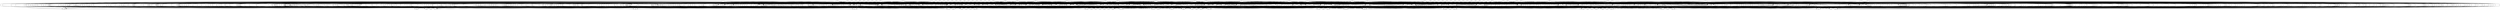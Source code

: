 // DAG automatically generated by daggen at Wed Apr 12 12:22:47 2017
// ./daggen --dot -n 200 --jump=5 --fat=0.8 --regularity=0.4 --density=0.6 
digraph G {
  1 [size="68719476736", alpha="0.17"]
  1 -> 78 [size ="134217728"]
  1 -> 80 [size ="134217728"]
  1 -> 83 [size ="134217728"]
  1 -> 84 [size ="134217728"]
  1 -> 87 [size ="134217728"]
  1 -> 90 [size ="134217728"]
  1 -> 91 [size ="134217728"]
  1 -> 95 [size ="134217728"]
  1 -> 97 [size ="134217728"]
  1 -> 106 [size ="134217728"]
  1 -> 109 [size ="134217728"]
  1 -> 110 [size ="134217728"]
  1 -> 111 [size ="134217728"]
  1 -> 112 [size ="134217728"]
  1 -> 114 [size ="134217728"]
  1 -> 115 [size ="134217728"]
  1 -> 116 [size ="134217728"]
  1 -> 118 [size ="134217728"]
  1 -> 119 [size ="134217728"]
  1 -> 127 [size ="134217728"]
  1 -> 129 [size ="134217728"]
  1 -> 132 [size ="134217728"]
  1 -> 136 [size ="134217728"]
  1 -> 137 [size ="134217728"]
  1 -> 138 [size ="134217728"]
  1 -> 140 [size ="134217728"]
  1 -> 141 [size ="134217728"]
  1 -> 147 [size ="134217728"]
  1 -> 148 [size ="134217728"]
  1 -> 154 [size ="134217728"]
  1 -> 157 [size ="134217728"]
  1 -> 160 [size ="134217728"]
  1 -> 162 [size ="134217728"]
  1 -> 167 [size ="134217728"]
  1 -> 170 [size ="134217728"]
  1 -> 175 [size ="134217728"]
  1 -> 178 [size ="134217728"]
  1 -> 180 [size ="134217728"]
  1 -> 192 [size ="134217728"]
  1 -> 197 [size ="134217728"]
  1 -> 199 [size ="134217728"]
  2 [size="134217728000", alpha="0.16"]
  2 -> 70 [size ="209715200"]
  2 -> 76 [size ="209715200"]
  2 -> 77 [size ="209715200"]
  2 -> 78 [size ="209715200"]
  2 -> 84 [size ="209715200"]
  2 -> 85 [size ="209715200"]
  2 -> 87 [size ="209715200"]
  2 -> 90 [size ="209715200"]
  2 -> 91 [size ="209715200"]
  2 -> 102 [size ="209715200"]
  2 -> 108 [size ="209715200"]
  2 -> 111 [size ="209715200"]
  2 -> 118 [size ="209715200"]
  2 -> 119 [size ="209715200"]
  2 -> 121 [size ="209715200"]
  2 -> 128 [size ="209715200"]
  2 -> 134 [size ="209715200"]
  2 -> 137 [size ="209715200"]
  2 -> 139 [size ="209715200"]
  2 -> 143 [size ="209715200"]
  2 -> 147 [size ="209715200"]
  2 -> 148 [size ="209715200"]
  2 -> 149 [size ="209715200"]
  2 -> 150 [size ="209715200"]
  2 -> 151 [size ="209715200"]
  2 -> 153 [size ="209715200"]
  2 -> 155 [size ="209715200"]
  2 -> 157 [size ="209715200"]
  2 -> 165 [size ="209715200"]
  2 -> 173 [size ="209715200"]
  2 -> 175 [size ="209715200"]
  2 -> 181 [size ="209715200"]
  2 -> 183 [size ="209715200"]
  2 -> 185 [size ="209715200"]
  2 -> 195 [size ="209715200"]
  2 -> 197 [size ="209715200"]
  2 -> 200 [size ="209715200"]
  3 [size="18600060286", alpha="0.12"]
  3 -> 76 [size ="301989888"]
  3 -> 77 [size ="301989888"]
  3 -> 78 [size ="301989888"]
  3 -> 83 [size ="301989888"]
  3 -> 84 [size ="301989888"]
  3 -> 90 [size ="301989888"]
  3 -> 96 [size ="301989888"]
  3 -> 97 [size ="301989888"]
  3 -> 110 [size ="301989888"]
  3 -> 116 [size ="301989888"]
  3 -> 117 [size ="301989888"]
  3 -> 118 [size ="301989888"]
  3 -> 119 [size ="301989888"]
  3 -> 124 [size ="301989888"]
  3 -> 128 [size ="301989888"]
  3 -> 129 [size ="301989888"]
  3 -> 133 [size ="301989888"]
  3 -> 134 [size ="301989888"]
  3 -> 145 [size ="301989888"]
  3 -> 147 [size ="301989888"]
  3 -> 147 [size ="301989888"]
  3 -> 153 [size ="301989888"]
  3 -> 157 [size ="301989888"]
  3 -> 173 [size ="301989888"]
  3 -> 175 [size ="301989888"]
  3 -> 180 [size ="301989888"]
  3 -> 181 [size ="301989888"]
  3 -> 185 [size ="301989888"]
  3 -> 200 [size ="301989888"]
  4 [size="9219305420", alpha="0.16"]
  4 -> 70 [size ="209715200"]
  4 -> 73 [size ="209715200"]
  4 -> 75 [size ="209715200"]
  4 -> 76 [size ="209715200"]
  4 -> 77 [size ="209715200"]
  4 -> 78 [size ="209715200"]
  4 -> 83 [size ="209715200"]
  4 -> 84 [size ="209715200"]
  4 -> 87 [size ="209715200"]
  4 -> 88 [size ="209715200"]
  4 -> 90 [size ="209715200"]
  4 -> 91 [size ="209715200"]
  4 -> 92 [size ="209715200"]
  4 -> 96 [size ="209715200"]
  4 -> 106 [size ="209715200"]
  4 -> 110 [size ="209715200"]
  4 -> 111 [size ="209715200"]
  4 -> 114 [size ="209715200"]
  4 -> 117 [size ="209715200"]
  4 -> 118 [size ="209715200"]
  4 -> 119 [size ="209715200"]
  4 -> 127 [size ="209715200"]
  4 -> 128 [size ="209715200"]
  4 -> 129 [size ="209715200"]
  4 -> 133 [size ="209715200"]
  4 -> 143 [size ="209715200"]
  4 -> 145 [size ="209715200"]
  4 -> 147 [size ="209715200"]
  4 -> 153 [size ="209715200"]
  4 -> 155 [size ="209715200"]
  4 -> 158 [size ="209715200"]
  4 -> 164 [size ="209715200"]
  4 -> 181 [size ="209715200"]
  4 -> 184 [size ="209715200"]
  4 -> 185 [size ="209715200"]
  4 -> 186 [size ="209715200"]
  4 -> 196 [size ="209715200"]
  4 -> 197 [size ="209715200"]
  4 -> 199 [size ="209715200"]
  5 [size="34102268303", alpha="0.02"]
  5 -> 74 [size ="679477248"]
  5 -> 77 [size ="679477248"]
  5 -> 80 [size ="679477248"]
  5 -> 84 [size ="679477248"]
  5 -> 85 [size ="679477248"]
  5 -> 86 [size ="679477248"]
  5 -> 87 [size ="679477248"]
  5 -> 88 [size ="679477248"]
  5 -> 91 [size ="679477248"]
  5 -> 92 [size ="679477248"]
  5 -> 95 [size ="679477248"]
  5 -> 97 [size ="679477248"]
  5 -> 101 [size ="679477248"]
  5 -> 103 [size ="679477248"]
  5 -> 106 [size ="679477248"]
  5 -> 114 [size ="679477248"]
  5 -> 117 [size ="679477248"]
  5 -> 118 [size ="679477248"]
  5 -> 120 [size ="679477248"]
  5 -> 124 [size ="679477248"]
  5 -> 128 [size ="679477248"]
  5 -> 130 [size ="679477248"]
  5 -> 132 [size ="679477248"]
  5 -> 133 [size ="679477248"]
  5 -> 134 [size ="679477248"]
  5 -> 138 [size ="679477248"]
  5 -> 143 [size ="679477248"]
  5 -> 145 [size ="679477248"]
  5 -> 147 [size ="679477248"]
  5 -> 149 [size ="679477248"]
  5 -> 161 [size ="679477248"]
  5 -> 171 [size ="679477248"]
  5 -> 176 [size ="679477248"]
  5 -> 178 [size ="679477248"]
  5 -> 180 [size ="679477248"]
  5 -> 181 [size ="679477248"]
  5 -> 192 [size ="679477248"]
  5 -> 196 [size ="679477248"]
  5 -> 197 [size ="679477248"]
  5 -> 199 [size ="679477248"]
  6 [size="194585163972", alpha="0.15"]
  6 -> 71 [size ="134217728"]
  6 -> 77 [size ="134217728"]
  6 -> 80 [size ="134217728"]
  6 -> 82 [size ="134217728"]
  6 -> 83 [size ="134217728"]
  6 -> 84 [size ="134217728"]
  6 -> 87 [size ="134217728"]
  6 -> 93 [size ="134217728"]
  6 -> 95 [size ="134217728"]
  6 -> 97 [size ="134217728"]
  6 -> 102 [size ="134217728"]
  6 -> 106 [size ="134217728"]
  6 -> 109 [size ="134217728"]
  6 -> 110 [size ="134217728"]
  6 -> 114 [size ="134217728"]
  6 -> 115 [size ="134217728"]
  6 -> 118 [size ="134217728"]
  6 -> 118 [size ="134217728"]
  6 -> 126 [size ="134217728"]
  6 -> 133 [size ="134217728"]
  6 -> 136 [size ="134217728"]
  6 -> 137 [size ="134217728"]
  6 -> 138 [size ="134217728"]
  6 -> 146 [size ="134217728"]
  6 -> 147 [size ="134217728"]
  6 -> 151 [size ="134217728"]
  6 -> 154 [size ="134217728"]
  6 -> 158 [size ="134217728"]
  6 -> 161 [size ="134217728"]
  6 -> 163 [size ="134217728"]
  6 -> 165 [size ="134217728"]
  6 -> 168 [size ="134217728"]
  6 -> 171 [size ="134217728"]
  6 -> 172 [size ="134217728"]
  6 -> 176 [size ="134217728"]
  6 -> 178 [size ="134217728"]
  6 -> 184 [size ="134217728"]
  6 -> 185 [size ="134217728"]
  6 -> 186 [size ="134217728"]
  6 -> 187 [size ="134217728"]
  6 -> 192 [size ="134217728"]
  6 -> 196 [size ="134217728"]
  6 -> 197 [size ="134217728"]
  6 -> 199 [size ="134217728"]
  7 [size="179477421924", alpha="0.03"]
  7 -> 74 [size ="134217728"]
  7 -> 80 [size ="134217728"]
  7 -> 82 [size ="134217728"]
  7 -> 83 [size ="134217728"]
  7 -> 84 [size ="134217728"]
  7 -> 84 [size ="134217728"]
  7 -> 87 [size ="134217728"]
  7 -> 88 [size ="134217728"]
  7 -> 92 [size ="134217728"]
  7 -> 94 [size ="134217728"]
  7 -> 99 [size ="134217728"]
  7 -> 106 [size ="134217728"]
  7 -> 108 [size ="134217728"]
  7 -> 109 [size ="134217728"]
  7 -> 111 [size ="134217728"]
  7 -> 113 [size ="134217728"]
  7 -> 115 [size ="134217728"]
  7 -> 117 [size ="134217728"]
  7 -> 118 [size ="134217728"]
  7 -> 121 [size ="134217728"]
  7 -> 122 [size ="134217728"]
  7 -> 123 [size ="134217728"]
  7 -> 127 [size ="134217728"]
  7 -> 129 [size ="134217728"]
  7 -> 131 [size ="134217728"]
  7 -> 133 [size ="134217728"]
  7 -> 135 [size ="134217728"]
  7 -> 136 [size ="134217728"]
  7 -> 141 [size ="134217728"]
  7 -> 142 [size ="134217728"]
  7 -> 153 [size ="134217728"]
  7 -> 158 [size ="134217728"]
  7 -> 159 [size ="134217728"]
  7 -> 165 [size ="134217728"]
  7 -> 169 [size ="134217728"]
  7 -> 170 [size ="134217728"]
  7 -> 171 [size ="134217728"]
  7 -> 172 [size ="134217728"]
  7 -> 173 [size ="134217728"]
  7 -> 175 [size ="134217728"]
  7 -> 176 [size ="134217728"]
  7 -> 181 [size ="134217728"]
  7 -> 184 [size ="134217728"]
  7 -> 185 [size ="134217728"]
  7 -> 187 [size ="134217728"]
  7 -> 192 [size ="134217728"]
  7 -> 196 [size ="134217728"]
  7 -> 197 [size ="134217728"]
  7 -> 198 [size ="134217728"]
  7 -> 199 [size ="134217728"]
  8 [size="11153358958", alpha="0.12"]
  8 -> 70 [size ="209715200"]
  8 -> 74 [size ="209715200"]
  8 -> 78 [size ="209715200"]
  8 -> 80 [size ="209715200"]
  8 -> 84 [size ="209715200"]
  8 -> 85 [size ="209715200"]
  8 -> 92 [size ="209715200"]
  8 -> 93 [size ="209715200"]
  8 -> 96 [size ="209715200"]
  8 -> 98 [size ="209715200"]
  8 -> 106 [size ="209715200"]
  8 -> 108 [size ="209715200"]
  8 -> 111 [size ="209715200"]
  8 -> 114 [size ="209715200"]
  8 -> 115 [size ="209715200"]
  8 -> 117 [size ="209715200"]
  8 -> 118 [size ="209715200"]
  8 -> 123 [size ="209715200"]
  8 -> 124 [size ="209715200"]
  8 -> 126 [size ="209715200"]
  8 -> 130 [size ="209715200"]
  8 -> 131 [size ="209715200"]
  8 -> 133 [size ="209715200"]
  8 -> 135 [size ="209715200"]
  8 -> 137 [size ="209715200"]
  8 -> 145 [size ="209715200"]
  8 -> 147 [size ="209715200"]
  8 -> 148 [size ="209715200"]
  8 -> 153 [size ="209715200"]
  8 -> 157 [size ="209715200"]
  8 -> 158 [size ="209715200"]
  8 -> 164 [size ="209715200"]
  8 -> 165 [size ="209715200"]
  8 -> 170 [size ="209715200"]
  8 -> 176 [size ="209715200"]
  8 -> 179 [size ="209715200"]
  8 -> 181 [size ="209715200"]
  8 -> 184 [size ="209715200"]
  8 -> 185 [size ="209715200"]
  8 -> 187 [size ="209715200"]
  8 -> 191 [size ="209715200"]
  8 -> 192 [size ="209715200"]
  8 -> 196 [size ="209715200"]
  8 -> 199 [size ="209715200"]
  8 -> 200 [size ="209715200"]
  9 [size="96265699355", alpha="0.18"]
  9 -> 70 [size ="301989888"]
  9 -> 80 [size ="301989888"]
  9 -> 81 [size ="301989888"]
  9 -> 83 [size ="301989888"]
  9 -> 84 [size ="301989888"]
  9 -> 85 [size ="301989888"]
  9 -> 87 [size ="301989888"]
  9 -> 92 [size ="301989888"]
  9 -> 98 [size ="301989888"]
  9 -> 99 [size ="301989888"]
  9 -> 104 [size ="301989888"]
  9 -> 111 [size ="301989888"]
  9 -> 113 [size ="301989888"]
  9 -> 115 [size ="301989888"]
  9 -> 125 [size ="301989888"]
  9 -> 127 [size ="301989888"]
  9 -> 130 [size ="301989888"]
  9 -> 131 [size ="301989888"]
  9 -> 132 [size ="301989888"]
  9 -> 133 [size ="301989888"]
  9 -> 141 [size ="301989888"]
  9 -> 145 [size ="301989888"]
  9 -> 147 [size ="301989888"]
  9 -> 148 [size ="301989888"]
  9 -> 150 [size ="301989888"]
  9 -> 152 [size ="301989888"]
  9 -> 158 [size ="301989888"]
  9 -> 165 [size ="301989888"]
  9 -> 171 [size ="301989888"]
  9 -> 176 [size ="301989888"]
  9 -> 180 [size ="301989888"]
  9 -> 181 [size ="301989888"]
  9 -> 182 [size ="301989888"]
  9 -> 184 [size ="301989888"]
  9 -> 185 [size ="301989888"]
  9 -> 187 [size ="301989888"]
  9 -> 190 [size ="301989888"]
  9 -> 196 [size ="301989888"]
  9 -> 199 [size ="301989888"]
  10 [size="486475091234", alpha="0.01"]
  10 -> 72 [size ="411041792"]
  10 -> 73 [size ="411041792"]
  10 -> 74 [size ="411041792"]
  10 -> 75 [size ="411041792"]
  10 -> 78 [size ="411041792"]
  10 -> 80 [size ="411041792"]
  10 -> 83 [size ="411041792"]
  10 -> 84 [size ="411041792"]
  10 -> 86 [size ="411041792"]
  10 -> 87 [size ="411041792"]
  10 -> 88 [size ="411041792"]
  10 -> 97 [size ="411041792"]
  10 -> 99 [size ="411041792"]
  10 -> 101 [size ="411041792"]
  10 -> 106 [size ="411041792"]
  10 -> 108 [size ="411041792"]
  10 -> 113 [size ="411041792"]
  10 -> 115 [size ="411041792"]
  10 -> 117 [size ="411041792"]
  10 -> 127 [size ="411041792"]
  10 -> 131 [size ="411041792"]
  10 -> 133 [size ="411041792"]
  10 -> 134 [size ="411041792"]
  10 -> 138 [size ="411041792"]
  10 -> 139 [size ="411041792"]
  10 -> 151 [size ="411041792"]
  10 -> 158 [size ="411041792"]
  10 -> 163 [size ="411041792"]
  10 -> 164 [size ="411041792"]
  10 -> 172 [size ="411041792"]
  10 -> 177 [size ="411041792"]
  10 -> 182 [size ="411041792"]
  10 -> 182 [size ="411041792"]
  10 -> 183 [size ="411041792"]
  10 -> 184 [size ="411041792"]
  10 -> 185 [size ="411041792"]
  10 -> 187 [size ="411041792"]
  10 -> 190 [size ="411041792"]
  10 -> 191 [size ="411041792"]
  10 -> 196 [size ="411041792"]
  10 -> 199 [size ="411041792"]
  11 [size="368293445632", alpha="0.01"]
  11 -> 72 [size ="411041792"]
  11 -> 74 [size ="411041792"]
  11 -> 80 [size ="411041792"]
  11 -> 83 [size ="411041792"]
  11 -> 84 [size ="411041792"]
  11 -> 85 [size ="411041792"]
  11 -> 88 [size ="411041792"]
  11 -> 95 [size ="411041792"]
  11 -> 96 [size ="411041792"]
  11 -> 115 [size ="411041792"]
  11 -> 116 [size ="411041792"]
  11 -> 120 [size ="411041792"]
  11 -> 121 [size ="411041792"]
  11 -> 124 [size ="411041792"]
  11 -> 127 [size ="411041792"]
  11 -> 131 [size ="411041792"]
  11 -> 134 [size ="411041792"]
  11 -> 138 [size ="411041792"]
  11 -> 145 [size ="411041792"]
  11 -> 150 [size ="411041792"]
  11 -> 151 [size ="411041792"]
  11 -> 158 [size ="411041792"]
  11 -> 161 [size ="411041792"]
  11 -> 164 [size ="411041792"]
  11 -> 169 [size ="411041792"]
  11 -> 172 [size ="411041792"]
  11 -> 175 [size ="411041792"]
  11 -> 177 [size ="411041792"]
  11 -> 178 [size ="411041792"]
  11 -> 184 [size ="411041792"]
  11 -> 185 [size ="411041792"]
  11 -> 190 [size ="411041792"]
  11 -> 196 [size ="411041792"]
  12 [size="25521407495", alpha="0.13"]
  12 -> 72 [size ="679477248"]
  12 -> 76 [size ="679477248"]
  12 -> 83 [size ="679477248"]
  12 -> 84 [size ="679477248"]
  12 -> 85 [size ="679477248"]
  12 -> 88 [size ="679477248"]
  12 -> 95 [size ="679477248"]
  12 -> 96 [size ="679477248"]
  12 -> 98 [size ="679477248"]
  12 -> 109 [size ="679477248"]
  12 -> 111 [size ="679477248"]
  12 -> 114 [size ="679477248"]
  12 -> 116 [size ="679477248"]
  12 -> 120 [size ="679477248"]
  12 -> 121 [size ="679477248"]
  12 -> 123 [size ="679477248"]
  12 -> 124 [size ="679477248"]
  12 -> 127 [size ="679477248"]
  12 -> 130 [size ="679477248"]
  12 -> 131 [size ="679477248"]
  12 -> 136 [size ="679477248"]
  12 -> 138 [size ="679477248"]
  12 -> 140 [size ="679477248"]
  12 -> 142 [size ="679477248"]
  12 -> 143 [size ="679477248"]
  12 -> 148 [size ="679477248"]
  12 -> 164 [size ="679477248"]
  12 -> 167 [size ="679477248"]
  12 -> 170 [size ="679477248"]
  12 -> 172 [size ="679477248"]
  12 -> 176 [size ="679477248"]
  12 -> 178 [size ="679477248"]
  12 -> 185 [size ="679477248"]
  12 -> 186 [size ="679477248"]
  12 -> 196 [size ="679477248"]
  12 -> 199 [size ="679477248"]
  13 [size="152719662420", alpha="0.12"]
  13 -> 72 [size ="134217728"]
  13 -> 78 [size ="134217728"]
  13 -> 81 [size ="134217728"]
  13 -> 83 [size ="134217728"]
  13 -> 85 [size ="134217728"]
  13 -> 88 [size ="134217728"]
  13 -> 90 [size ="134217728"]
  13 -> 91 [size ="134217728"]
  13 -> 92 [size ="134217728"]
  13 -> 98 [size ="134217728"]
  13 -> 103 [size ="134217728"]
  13 -> 108 [size ="134217728"]
  13 -> 118 [size ="134217728"]
  13 -> 119 [size ="134217728"]
  13 -> 120 [size ="134217728"]
  13 -> 123 [size ="134217728"]
  13 -> 127 [size ="134217728"]
  13 -> 127 [size ="134217728"]
  13 -> 129 [size ="134217728"]
  13 -> 130 [size ="134217728"]
  13 -> 131 [size ="134217728"]
  13 -> 136 [size ="134217728"]
  13 -> 138 [size ="134217728"]
  13 -> 143 [size ="134217728"]
  13 -> 143 [size ="134217728"]
  13 -> 145 [size ="134217728"]
  13 -> 151 [size ="134217728"]
  13 -> 157 [size ="134217728"]
  13 -> 158 [size ="134217728"]
  13 -> 164 [size ="134217728"]
  13 -> 170 [size ="134217728"]
  13 -> 171 [size ="134217728"]
  13 -> 175 [size ="134217728"]
  13 -> 176 [size ="134217728"]
  13 -> 178 [size ="134217728"]
  13 -> 180 [size ="134217728"]
  13 -> 182 [size ="134217728"]
  13 -> 185 [size ="134217728"]
  13 -> 187 [size ="134217728"]
  13 -> 199 [size ="134217728"]
  14 [size="368293445632", alpha="0.19"]
  14 -> 72 [size ="411041792"]
  14 -> 76 [size ="411041792"]
  14 -> 83 [size ="411041792"]
  14 -> 89 [size ="411041792"]
  14 -> 90 [size ="411041792"]
  14 -> 91 [size ="411041792"]
  14 -> 98 [size ="411041792"]
  14 -> 101 [size ="411041792"]
  14 -> 102 [size ="411041792"]
  14 -> 106 [size ="411041792"]
  14 -> 109 [size ="411041792"]
  14 -> 110 [size ="411041792"]
  14 -> 111 [size ="411041792"]
  14 -> 113 [size ="411041792"]
  14 -> 117 [size ="411041792"]
  14 -> 118 [size ="411041792"]
  14 -> 119 [size ="411041792"]
  14 -> 121 [size ="411041792"]
  14 -> 123 [size ="411041792"]
  14 -> 125 [size ="411041792"]
  14 -> 128 [size ="411041792"]
  14 -> 130 [size ="411041792"]
  14 -> 131 [size ="411041792"]
  14 -> 134 [size ="411041792"]
  14 -> 136 [size ="411041792"]
  14 -> 143 [size ="411041792"]
  14 -> 147 [size ="411041792"]
  14 -> 148 [size ="411041792"]
  14 -> 151 [size ="411041792"]
  14 -> 158 [size ="411041792"]
  14 -> 160 [size ="411041792"]
  14 -> 164 [size ="411041792"]
  14 -> 166 [size ="411041792"]
  14 -> 169 [size ="411041792"]
  14 -> 170 [size ="411041792"]
  14 -> 173 [size ="411041792"]
  14 -> 178 [size ="411041792"]
  14 -> 179 [size ="411041792"]
  14 -> 183 [size ="411041792"]
  14 -> 185 [size ="411041792"]
  14 -> 187 [size ="411041792"]
  14 -> 189 [size ="411041792"]
  14 -> 190 [size ="411041792"]
  15 [size="272129573231", alpha="0.20"]
  15 -> 78 [size ="411041792"]
  15 -> 79 [size ="411041792"]
  15 -> 82 [size ="411041792"]
  15 -> 84 [size ="411041792"]
  15 -> 90 [size ="411041792"]
  15 -> 91 [size ="411041792"]
  15 -> 97 [size ="411041792"]
  15 -> 98 [size ="411041792"]
  15 -> 99 [size ="411041792"]
  15 -> 101 [size ="411041792"]
  15 -> 102 [size ="411041792"]
  15 -> 106 [size ="411041792"]
  15 -> 110 [size ="411041792"]
  15 -> 111 [size ="411041792"]
  15 -> 113 [size ="411041792"]
  15 -> 114 [size ="411041792"]
  15 -> 120 [size ="411041792"]
  15 -> 121 [size ="411041792"]
  15 -> 125 [size ="411041792"]
  15 -> 128 [size ="411041792"]
  15 -> 130 [size ="411041792"]
  15 -> 131 [size ="411041792"]
  15 -> 132 [size ="411041792"]
  15 -> 134 [size ="411041792"]
  15 -> 135 [size ="411041792"]
  15 -> 136 [size ="411041792"]
  15 -> 139 [size ="411041792"]
  15 -> 143 [size ="411041792"]
  15 -> 145 [size ="411041792"]
  15 -> 149 [size ="411041792"]
  15 -> 150 [size ="411041792"]
  15 -> 151 [size ="411041792"]
  15 -> 157 [size ="411041792"]
  15 -> 160 [size ="411041792"]
  15 -> 161 [size ="411041792"]
  15 -> 164 [size ="411041792"]
  15 -> 172 [size ="411041792"]
  15 -> 175 [size ="411041792"]
  15 -> 176 [size ="411041792"]
  15 -> 178 [size ="411041792"]
  15 -> 179 [size ="411041792"]
  15 -> 185 [size ="411041792"]
  15 -> 189 [size ="411041792"]
  16 [size="28991029248", alpha="0.12"]
  16 -> 77 [size ="75497472"]
  16 -> 78 [size ="75497472"]
  16 -> 83 [size ="75497472"]
  16 -> 84 [size ="75497472"]
  16 -> 88 [size ="75497472"]
  16 -> 91 [size ="75497472"]
  16 -> 98 [size ="75497472"]
  16 -> 98 [size ="75497472"]
  16 -> 106 [size ="75497472"]
  16 -> 109 [size ="75497472"]
  16 -> 111 [size ="75497472"]
  16 -> 113 [size ="75497472"]
  16 -> 115 [size ="75497472"]
  16 -> 120 [size ="75497472"]
  16 -> 121 [size ="75497472"]
  16 -> 123 [size ="75497472"]
  16 -> 128 [size ="75497472"]
  16 -> 131 [size ="75497472"]
  16 -> 134 [size ="75497472"]
  16 -> 136 [size ="75497472"]
  16 -> 137 [size ="75497472"]
  16 -> 139 [size ="75497472"]
  16 -> 140 [size ="75497472"]
  16 -> 141 [size ="75497472"]
  16 -> 143 [size ="75497472"]
  16 -> 145 [size ="75497472"]
  16 -> 147 [size ="75497472"]
  16 -> 150 [size ="75497472"]
  16 -> 151 [size ="75497472"]
  16 -> 153 [size ="75497472"]
  16 -> 157 [size ="75497472"]
  16 -> 161 [size ="75497472"]
  16 -> 167 [size ="75497472"]
  16 -> 168 [size ="75497472"]
  16 -> 169 [size ="75497472"]
  16 -> 175 [size ="75497472"]
  16 -> 178 [size ="75497472"]
  16 -> 181 [size ="75497472"]
  16 -> 183 [size ="75497472"]
  16 -> 185 [size ="75497472"]
  16 -> 186 [size ="75497472"]
  16 -> 187 [size ="75497472"]
  16 -> 195 [size ="75497472"]
  17 [size="3670063916", alpha="0.02"]
  17 -> 76 [size ="301989888"]
  17 -> 77 [size ="301989888"]
  17 -> 78 [size ="301989888"]
  17 -> 80 [size ="301989888"]
  17 -> 83 [size ="301989888"]
  17 -> 84 [size ="301989888"]
  17 -> 85 [size ="301989888"]
  17 -> 96 [size ="301989888"]
  17 -> 98 [size ="301989888"]
  17 -> 99 [size ="301989888"]
  17 -> 105 [size ="301989888"]
  17 -> 106 [size ="301989888"]
  17 -> 108 [size ="301989888"]
  17 -> 110 [size ="301989888"]
  17 -> 111 [size ="301989888"]
  17 -> 115 [size ="301989888"]
  17 -> 117 [size ="301989888"]
  17 -> 120 [size ="301989888"]
  17 -> 121 [size ="301989888"]
  17 -> 127 [size ="301989888"]
  17 -> 130 [size ="301989888"]
  17 -> 131 [size ="301989888"]
  17 -> 133 [size ="301989888"]
  17 -> 137 [size ="301989888"]
  17 -> 140 [size ="301989888"]
  17 -> 142 [size ="301989888"]
  17 -> 143 [size ="301989888"]
  17 -> 145 [size ="301989888"]
  17 -> 147 [size ="301989888"]
  17 -> 151 [size ="301989888"]
  17 -> 153 [size ="301989888"]
  17 -> 157 [size ="301989888"]
  17 -> 158 [size ="301989888"]
  17 -> 161 [size ="301989888"]
  17 -> 162 [size ="301989888"]
  17 -> 167 [size ="301989888"]
  17 -> 169 [size ="301989888"]
  17 -> 175 [size ="301989888"]
  17 -> 177 [size ="301989888"]
  17 -> 182 [size ="301989888"]
  17 -> 185 [size ="301989888"]
  17 -> 187 [size ="301989888"]
  17 -> 188 [size ="301989888"]
  17 -> 196 [size ="301989888"]
  17 -> 199 [size ="301989888"]
  18 [size="243064736200", alpha="0.08"]
  18 -> 77 [size ="536870912"]
  18 -> 78 [size ="536870912"]
  18 -> 78 [size ="536870912"]
  18 -> 80 [size ="536870912"]
  18 -> 84 [size ="536870912"]
  18 -> 92 [size ="536870912"]
  18 -> 98 [size ="536870912"]
  18 -> 99 [size ="536870912"]
  18 -> 102 [size ="536870912"]
  18 -> 106 [size ="536870912"]
  18 -> 111 [size ="536870912"]
  18 -> 113 [size ="536870912"]
  18 -> 114 [size ="536870912"]
  18 -> 115 [size ="536870912"]
  18 -> 121 [size ="536870912"]
  18 -> 123 [size ="536870912"]
  18 -> 128 [size ="536870912"]
  18 -> 129 [size ="536870912"]
  18 -> 133 [size ="536870912"]
  18 -> 136 [size ="536870912"]
  18 -> 137 [size ="536870912"]
  18 -> 138 [size ="536870912"]
  18 -> 140 [size ="536870912"]
  18 -> 141 [size ="536870912"]
  18 -> 143 [size ="536870912"]
  18 -> 145 [size ="536870912"]
  18 -> 152 [size ="536870912"]
  18 -> 153 [size ="536870912"]
  18 -> 158 [size ="536870912"]
  18 -> 161 [size ="536870912"]
  18 -> 163 [size ="536870912"]
  18 -> 164 [size ="536870912"]
  18 -> 170 [size ="536870912"]
  18 -> 181 [size ="536870912"]
  18 -> 183 [size ="536870912"]
  18 -> 184 [size ="536870912"]
  18 -> 185 [size ="536870912"]
  18 -> 187 [size ="536870912"]
  18 -> 192 [size ="536870912"]
  18 -> 199 [size ="536870912"]
  18 -> 200 [size ="536870912"]
  19 [size="11540725472", alpha="0.03"]
  19 -> 73 [size ="209715200"]
  19 -> 74 [size ="209715200"]
  19 -> 78 [size ="209715200"]
  19 -> 80 [size ="209715200"]
  19 -> 83 [size ="209715200"]
  19 -> 85 [size ="209715200"]
  19 -> 87 [size ="209715200"]
  19 -> 93 [size ="209715200"]
  19 -> 96 [size ="209715200"]
  19 -> 97 [size ="209715200"]
  19 -> 98 [size ="209715200"]
  19 -> 99 [size ="209715200"]
  19 -> 101 [size ="209715200"]
  19 -> 102 [size ="209715200"]
  19 -> 106 [size ="209715200"]
  19 -> 107 [size ="209715200"]
  19 -> 109 [size ="209715200"]
  19 -> 111 [size ="209715200"]
  19 -> 113 [size ="209715200"]
  19 -> 115 [size ="209715200"]
  19 -> 116 [size ="209715200"]
  19 -> 119 [size ="209715200"]
  19 -> 120 [size ="209715200"]
  19 -> 121 [size ="209715200"]
  19 -> 124 [size ="209715200"]
  19 -> 129 [size ="209715200"]
  19 -> 130 [size ="209715200"]
  19 -> 136 [size ="209715200"]
  19 -> 137 [size ="209715200"]
  19 -> 140 [size ="209715200"]
  19 -> 141 [size ="209715200"]
  19 -> 143 [size ="209715200"]
  19 -> 147 [size ="209715200"]
  19 -> 150 [size ="209715200"]
  19 -> 158 [size ="209715200"]
  19 -> 170 [size ="209715200"]
  19 -> 171 [size ="209715200"]
  19 -> 175 [size ="209715200"]
  19 -> 176 [size ="209715200"]
  19 -> 177 [size ="209715200"]
  19 -> 178 [size ="209715200"]
  19 -> 182 [size ="209715200"]
  19 -> 184 [size ="209715200"]
  19 -> 189 [size ="209715200"]
  19 -> 195 [size ="209715200"]
  19 -> 196 [size ="209715200"]
  19 -> 197 [size ="209715200"]
  19 -> 198 [size ="209715200"]
  19 -> 199 [size ="209715200"]
  20 [size="137837036501", alpha="0.13"]
  20 -> 70 [size ="209715200"]
  20 -> 72 [size ="209715200"]
  20 -> 74 [size ="209715200"]
  20 -> 78 [size ="209715200"]
  20 -> 82 [size ="209715200"]
  20 -> 84 [size ="209715200"]
  20 -> 90 [size ="209715200"]
  20 -> 91 [size ="209715200"]
  20 -> 94 [size ="209715200"]
  20 -> 95 [size ="209715200"]
  20 -> 101 [size ="209715200"]
  20 -> 106 [size ="209715200"]
  20 -> 109 [size ="209715200"]
  20 -> 111 [size ="209715200"]
  20 -> 115 [size ="209715200"]
  20 -> 118 [size ="209715200"]
  20 -> 120 [size ="209715200"]
  20 -> 121 [size ="209715200"]
  20 -> 124 [size ="209715200"]
  20 -> 129 [size ="209715200"]
  20 -> 131 [size ="209715200"]
  20 -> 133 [size ="209715200"]
  20 -> 141 [size ="209715200"]
  20 -> 142 [size ="209715200"]
  20 -> 148 [size ="209715200"]
  20 -> 150 [size ="209715200"]
  20 -> 158 [size ="209715200"]
  20 -> 161 [size ="209715200"]
  20 -> 162 [size ="209715200"]
  20 -> 164 [size ="209715200"]
  20 -> 165 [size ="209715200"]
  20 -> 168 [size ="209715200"]
  20 -> 172 [size ="209715200"]
  20 -> 175 [size ="209715200"]
  20 -> 177 [size ="209715200"]
  20 -> 179 [size ="209715200"]
  20 -> 181 [size ="209715200"]
  20 -> 184 [size ="209715200"]
  20 -> 192 [size ="209715200"]
  20 -> 196 [size ="209715200"]
  20 -> 197 [size ="209715200"]
  20 -> 198 [size ="209715200"]
  20 -> 199 [size ="209715200"]
  21 [size="8589934592", alpha="0.14"]
  21 -> 70 [size ="33554432"]
  21 -> 71 [size ="33554432"]
  21 -> 74 [size ="33554432"]
  21 -> 76 [size ="33554432"]
  21 -> 78 [size ="33554432"]
  21 -> 80 [size ="33554432"]
  21 -> 82 [size ="33554432"]
  21 -> 88 [size ="33554432"]
  21 -> 89 [size ="33554432"]
  21 -> 90 [size ="33554432"]
  21 -> 91 [size ="33554432"]
  21 -> 97 [size ="33554432"]
  21 -> 101 [size ="33554432"]
  21 -> 106 [size ="33554432"]
  21 -> 107 [size ="33554432"]
  21 -> 111 [size ="33554432"]
  21 -> 115 [size ="33554432"]
  21 -> 117 [size ="33554432"]
  21 -> 118 [size ="33554432"]
  21 -> 124 [size ="33554432"]
  21 -> 128 [size ="33554432"]
  21 -> 134 [size ="33554432"]
  21 -> 136 [size ="33554432"]
  21 -> 137 [size ="33554432"]
  21 -> 141 [size ="33554432"]
  21 -> 152 [size ="33554432"]
  21 -> 153 [size ="33554432"]
  21 -> 158 [size ="33554432"]
  21 -> 164 [size ="33554432"]
  21 -> 169 [size ="33554432"]
  21 -> 174 [size ="33554432"]
  21 -> 176 [size ="33554432"]
  21 -> 177 [size ="33554432"]
  21 -> 178 [size ="33554432"]
  21 -> 181 [size ="33554432"]
  21 -> 186 [size ="33554432"]
  21 -> 196 [size ="33554432"]
  21 -> 199 [size ="33554432"]
  22 [size="127669203588", alpha="0.18"]
  22 -> 76 [size ="134217728"]
  22 -> 78 [size ="134217728"]
  22 -> 80 [size ="134217728"]
  22 -> 84 [size ="134217728"]
  22 -> 86 [size ="134217728"]
  22 -> 88 [size ="134217728"]
  22 -> 90 [size ="134217728"]
  22 -> 99 [size ="134217728"]
  22 -> 111 [size ="134217728"]
  22 -> 115 [size ="134217728"]
  22 -> 124 [size ="134217728"]
  22 -> 127 [size ="134217728"]
  22 -> 130 [size ="134217728"]
  22 -> 132 [size ="134217728"]
  22 -> 136 [size ="134217728"]
  22 -> 137 [size ="134217728"]
  22 -> 140 [size ="134217728"]
  22 -> 148 [size ="134217728"]
  22 -> 149 [size ="134217728"]
  22 -> 150 [size ="134217728"]
  22 -> 151 [size ="134217728"]
  22 -> 158 [size ="134217728"]
  22 -> 170 [size ="134217728"]
  22 -> 172 [size ="134217728"]
  22 -> 176 [size ="134217728"]
  22 -> 178 [size ="134217728"]
  22 -> 179 [size ="134217728"]
  22 -> 189 [size ="134217728"]
  22 -> 190 [size ="134217728"]
  22 -> 199 [size ="134217728"]
  23 [size="915714621794", alpha="0.00"]
  23 -> 72 [size ="679477248"]
  23 -> 76 [size ="679477248"]
  23 -> 81 [size ="679477248"]
  23 -> 84 [size ="679477248"]
  23 -> 88 [size ="679477248"]
  23 -> 90 [size ="679477248"]
  23 -> 95 [size ="679477248"]
  23 -> 96 [size ="679477248"]
  23 -> 97 [size ="679477248"]
  23 -> 99 [size ="679477248"]
  23 -> 105 [size ="679477248"]
  23 -> 106 [size ="679477248"]
  23 -> 107 [size ="679477248"]
  23 -> 110 [size ="679477248"]
  23 -> 113 [size ="679477248"]
  23 -> 114 [size ="679477248"]
  23 -> 115 [size ="679477248"]
  23 -> 119 [size ="679477248"]
  23 -> 120 [size ="679477248"]
  23 -> 127 [size ="679477248"]
  23 -> 131 [size ="679477248"]
  23 -> 147 [size ="679477248"]
  23 -> 150 [size ="679477248"]
  23 -> 151 [size ="679477248"]
  23 -> 162 [size ="679477248"]
  23 -> 167 [size ="679477248"]
  23 -> 169 [size ="679477248"]
  23 -> 170 [size ="679477248"]
  23 -> 172 [size ="679477248"]
  23 -> 176 [size ="679477248"]
  23 -> 179 [size ="679477248"]
  23 -> 182 [size ="679477248"]
  23 -> 186 [size ="679477248"]
  23 -> 192 [size ="679477248"]
  23 -> 196 [size ="679477248"]
  24 [size="28991029248", alpha="0.13"]
  24 -> 72 [size ="75497472"]
  24 -> 77 [size ="75497472"]
  24 -> 83 [size ="75497472"]
  24 -> 84 [size ="75497472"]
  24 -> 88 [size ="75497472"]
  24 -> 90 [size ="75497472"]
  24 -> 92 [size ="75497472"]
  24 -> 95 [size ="75497472"]
  24 -> 97 [size ="75497472"]
  24 -> 98 [size ="75497472"]
  24 -> 99 [size ="75497472"]
  24 -> 106 [size ="75497472"]
  24 -> 109 [size ="75497472"]
  24 -> 111 [size ="75497472"]
  24 -> 113 [size ="75497472"]
  24 -> 115 [size ="75497472"]
  24 -> 117 [size ="75497472"]
  24 -> 119 [size ="75497472"]
  24 -> 121 [size ="75497472"]
  24 -> 124 [size ="75497472"]
  24 -> 133 [size ="75497472"]
  24 -> 134 [size ="75497472"]
  24 -> 136 [size ="75497472"]
  24 -> 137 [size ="75497472"]
  24 -> 143 [size ="75497472"]
  24 -> 146 [size ="75497472"]
  24 -> 148 [size ="75497472"]
  24 -> 150 [size ="75497472"]
  24 -> 158 [size ="75497472"]
  24 -> 162 [size ="75497472"]
  24 -> 164 [size ="75497472"]
  24 -> 170 [size ="75497472"]
  24 -> 176 [size ="75497472"]
  24 -> 180 [size ="75497472"]
  24 -> 181 [size ="75497472"]
  24 -> 182 [size ="75497472"]
  24 -> 184 [size ="75497472"]
  24 -> 186 [size ="75497472"]
  24 -> 187 [size ="75497472"]
  24 -> 196 [size ="75497472"]
  24 -> 198 [size ="75497472"]
  25 [size="368293445632", alpha="0.07"]
  25 -> 72 [size ="411041792"]
  25 -> 77 [size ="411041792"]
  25 -> 82 [size ="411041792"]
  25 -> 88 [size ="411041792"]
  25 -> 90 [size ="411041792"]
  25 -> 90 [size ="411041792"]
  25 -> 91 [size ="411041792"]
  25 -> 99 [size ="411041792"]
  25 -> 102 [size ="411041792"]
  25 -> 106 [size ="411041792"]
  25 -> 110 [size ="411041792"]
  25 -> 111 [size ="411041792"]
  25 -> 117 [size ="411041792"]
  25 -> 118 [size ="411041792"]
  25 -> 119 [size ="411041792"]
  25 -> 130 [size ="411041792"]
  25 -> 133 [size ="411041792"]
  25 -> 137 [size ="411041792"]
  25 -> 139 [size ="411041792"]
  25 -> 143 [size ="411041792"]
  25 -> 147 [size ="411041792"]
  25 -> 149 [size ="411041792"]
  25 -> 151 [size ="411041792"]
  25 -> 153 [size ="411041792"]
  25 -> 157 [size ="411041792"]
  25 -> 164 [size ="411041792"]
  25 -> 175 [size ="411041792"]
  25 -> 176 [size ="411041792"]
  25 -> 179 [size ="411041792"]
  25 -> 182 [size ="411041792"]
  25 -> 183 [size ="411041792"]
  25 -> 198 [size ="411041792"]
  26 [size="8394142261", alpha="0.12"]
  26 -> 74 [size ="134217728"]
  26 -> 78 [size ="134217728"]
  26 -> 81 [size ="134217728"]
  26 -> 82 [size ="134217728"]
  26 -> 83 [size ="134217728"]
  26 -> 87 [size ="134217728"]
  26 -> 88 [size ="134217728"]
  26 -> 89 [size ="134217728"]
  26 -> 90 [size ="134217728"]
  26 -> 96 [size ="134217728"]
  26 -> 97 [size ="134217728"]
  26 -> 111 [size ="134217728"]
  26 -> 113 [size ="134217728"]
  26 -> 115 [size ="134217728"]
  26 -> 117 [size ="134217728"]
  26 -> 118 [size ="134217728"]
  26 -> 119 [size ="134217728"]
  26 -> 121 [size ="134217728"]
  26 -> 125 [size ="134217728"]
  26 -> 128 [size ="134217728"]
  26 -> 130 [size ="134217728"]
  26 -> 134 [size ="134217728"]
  26 -> 137 [size ="134217728"]
  26 -> 139 [size ="134217728"]
  26 -> 151 [size ="134217728"]
  26 -> 164 [size ="134217728"]
  26 -> 165 [size ="134217728"]
  26 -> 168 [size ="134217728"]
  26 -> 170 [size ="134217728"]
  26 -> 173 [size ="134217728"]
  26 -> 176 [size ="134217728"]
  26 -> 181 [size ="134217728"]
  26 -> 182 [size ="134217728"]
  26 -> 184 [size ="134217728"]
  26 -> 186 [size ="134217728"]
  26 -> 187 [size ="134217728"]
  26 -> 199 [size ="134217728"]
  27 [size="13675874317", alpha="0.04"]
  27 -> 70 [size ="679477248"]
  27 -> 74 [size ="679477248"]
  27 -> 76 [size ="679477248"]
  27 -> 83 [size ="679477248"]
  27 -> 84 [size ="679477248"]
  27 -> 88 [size ="679477248"]
  27 -> 89 [size ="679477248"]
  27 -> 90 [size ="679477248"]
  27 -> 101 [size ="679477248"]
  27 -> 105 [size ="679477248"]
  27 -> 106 [size ="679477248"]
  27 -> 110 [size ="679477248"]
  27 -> 113 [size ="679477248"]
  27 -> 114 [size ="679477248"]
  27 -> 115 [size ="679477248"]
  27 -> 117 [size ="679477248"]
  27 -> 119 [size ="679477248"]
  27 -> 120 [size ="679477248"]
  27 -> 125 [size ="679477248"]
  27 -> 127 [size ="679477248"]
  27 -> 130 [size ="679477248"]
  27 -> 136 [size ="679477248"]
  27 -> 142 [size ="679477248"]
  27 -> 148 [size ="679477248"]
  27 -> 151 [size ="679477248"]
  27 -> 152 [size ="679477248"]
  27 -> 157 [size ="679477248"]
  27 -> 158 [size ="679477248"]
  27 -> 164 [size ="679477248"]
  27 -> 165 [size ="679477248"]
  27 -> 167 [size ="679477248"]
  27 -> 168 [size ="679477248"]
  27 -> 171 [size ="679477248"]
  27 -> 176 [size ="679477248"]
  27 -> 178 [size ="679477248"]
  27 -> 196 [size ="679477248"]
  27 -> 199 [size ="679477248"]
  28 [size="231928233984", alpha="0.12"]
  28 -> 70 [size ="301989888"]
  28 -> 72 [size ="301989888"]
  28 -> 76 [size ="301989888"]
  28 -> 80 [size ="301989888"]
  28 -> 86 [size ="301989888"]
  28 -> 90 [size ="301989888"]
  28 -> 96 [size ="301989888"]
  28 -> 99 [size ="301989888"]
  28 -> 101 [size ="301989888"]
  28 -> 109 [size ="301989888"]
  28 -> 110 [size ="301989888"]
  28 -> 111 [size ="301989888"]
  28 -> 117 [size ="301989888"]
  28 -> 118 [size ="301989888"]
  28 -> 119 [size ="301989888"]
  28 -> 120 [size ="301989888"]
  28 -> 121 [size ="301989888"]
  28 -> 125 [size ="301989888"]
  28 -> 127 [size ="301989888"]
  28 -> 129 [size ="301989888"]
  28 -> 131 [size ="301989888"]
  28 -> 139 [size ="301989888"]
  28 -> 140 [size ="301989888"]
  28 -> 142 [size ="301989888"]
  28 -> 148 [size ="301989888"]
  28 -> 151 [size ="301989888"]
  28 -> 158 [size ="301989888"]
  28 -> 161 [size ="301989888"]
  28 -> 164 [size ="301989888"]
  28 -> 165 [size ="301989888"]
  28 -> 172 [size ="301989888"]
  28 -> 173 [size ="301989888"]
  28 -> 174 [size ="301989888"]
  28 -> 175 [size ="301989888"]
  28 -> 180 [size ="301989888"]
  28 -> 182 [size ="301989888"]
  28 -> 184 [size ="301989888"]
  28 -> 187 [size ="301989888"]
  28 -> 196 [size ="301989888"]
  29 [size="901318842", alpha="0.09"]
  29 -> 72 [size ="75497472"]
  29 -> 74 [size ="75497472"]
  29 -> 76 [size ="75497472"]
  29 -> 82 [size ="75497472"]
  29 -> 83 [size ="75497472"]
  29 -> 88 [size ="75497472"]
  29 -> 92 [size ="75497472"]
  29 -> 96 [size ="75497472"]
  29 -> 98 [size ="75497472"]
  29 -> 99 [size ="75497472"]
  29 -> 105 [size ="75497472"]
  29 -> 107 [size ="75497472"]
  29 -> 109 [size ="75497472"]
  29 -> 110 [size ="75497472"]
  29 -> 111 [size ="75497472"]
  29 -> 117 [size ="75497472"]
  29 -> 118 [size ="75497472"]
  29 -> 119 [size ="75497472"]
  29 -> 121 [size ="75497472"]
  29 -> 123 [size ="75497472"]
  29 -> 128 [size ="75497472"]
  29 -> 131 [size ="75497472"]
  29 -> 136 [size ="75497472"]
  29 -> 137 [size ="75497472"]
  29 -> 142 [size ="75497472"]
  29 -> 147 [size ="75497472"]
  29 -> 151 [size ="75497472"]
  29 -> 153 [size ="75497472"]
  29 -> 158 [size ="75497472"]
  29 -> 161 [size ="75497472"]
  29 -> 167 [size ="75497472"]
  29 -> 179 [size ="75497472"]
  29 -> 181 [size ="75497472"]
  29 -> 182 [size ="75497472"]
  29 -> 184 [size ="75497472"]
  29 -> 185 [size ="75497472"]
  29 -> 187 [size ="75497472"]
  29 -> 187 [size ="75497472"]
  29 -> 192 [size ="75497472"]
  30 [size="24129905193", alpha="0.10"]
  30 -> 77 [size ="411041792"]
  30 -> 84 [size ="411041792"]
  30 -> 88 [size ="411041792"]
  30 -> 89 [size ="411041792"]
  30 -> 90 [size ="411041792"]
  30 -> 99 [size ="411041792"]
  30 -> 108 [size ="411041792"]
  30 -> 109 [size ="411041792"]
  30 -> 117 [size ="411041792"]
  30 -> 118 [size ="411041792"]
  30 -> 119 [size ="411041792"]
  30 -> 120 [size ="411041792"]
  30 -> 121 [size ="411041792"]
  30 -> 123 [size ="411041792"]
  30 -> 133 [size ="411041792"]
  30 -> 136 [size ="411041792"]
  30 -> 138 [size ="411041792"]
  30 -> 139 [size ="411041792"]
  30 -> 141 [size ="411041792"]
  30 -> 147 [size ="411041792"]
  30 -> 151 [size ="411041792"]
  30 -> 182 [size ="411041792"]
  30 -> 183 [size ="411041792"]
  30 -> 185 [size ="411041792"]
  30 -> 187 [size ="411041792"]
  30 -> 188 [size ="411041792"]
  30 -> 196 [size ="411041792"]
  30 -> 199 [size ="411041792"]
  31 [size="298259246116", alpha="0.17"]
  31 -> 77 [size ="536870912"]
  31 -> 82 [size ="536870912"]
  31 -> 83 [size ="536870912"]
  31 -> 84 [size ="536870912"]
  31 -> 87 [size ="536870912"]
  31 -> 90 [size ="536870912"]
  31 -> 99 [size ="536870912"]
  31 -> 100 [size ="536870912"]
  31 -> 106 [size ="536870912"]
  31 -> 109 [size ="536870912"]
  31 -> 117 [size ="536870912"]
  31 -> 118 [size ="536870912"]
  31 -> 119 [size ="536870912"]
  31 -> 127 [size ="536870912"]
  31 -> 128 [size ="536870912"]
  31 -> 130 [size ="536870912"]
  31 -> 131 [size ="536870912"]
  31 -> 133 [size ="536870912"]
  31 -> 136 [size ="536870912"]
  31 -> 137 [size ="536870912"]
  31 -> 138 [size ="536870912"]
  31 -> 139 [size ="536870912"]
  31 -> 143 [size ="536870912"]
  31 -> 147 [size ="536870912"]
  31 -> 151 [size ="536870912"]
  31 -> 155 [size ="536870912"]
  31 -> 157 [size ="536870912"]
  31 -> 163 [size ="536870912"]
  31 -> 165 [size ="536870912"]
  31 -> 170 [size ="536870912"]
  31 -> 175 [size ="536870912"]
  31 -> 183 [size ="536870912"]
  31 -> 185 [size ="536870912"]
  31 -> 186 [size ="536870912"]
  31 -> 190 [size ="536870912"]
  31 -> 196 [size ="536870912"]
  31 -> 198 [size ="536870912"]
  32 [size="549755813888", alpha="0.07"]
  32 -> 74 [size ="536870912"]
  32 -> 77 [size ="536870912"]
  32 -> 83 [size ="536870912"]
  32 -> 84 [size ="536870912"]
  32 -> 86 [size ="536870912"]
  32 -> 88 [size ="536870912"]
  32 -> 90 [size ="536870912"]
  32 -> 91 [size ="536870912"]
  32 -> 92 [size ="536870912"]
  32 -> 98 [size ="536870912"]
  32 -> 109 [size ="536870912"]
  32 -> 110 [size ="536870912"]
  32 -> 111 [size ="536870912"]
  32 -> 112 [size ="536870912"]
  32 -> 115 [size ="536870912"]
  32 -> 116 [size ="536870912"]
  32 -> 117 [size ="536870912"]
  32 -> 118 [size ="536870912"]
  32 -> 123 [size ="536870912"]
  32 -> 125 [size ="536870912"]
  32 -> 126 [size ="536870912"]
  32 -> 128 [size ="536870912"]
  32 -> 131 [size ="536870912"]
  32 -> 132 [size ="536870912"]
  32 -> 133 [size ="536870912"]
  32 -> 136 [size ="536870912"]
  32 -> 139 [size ="536870912"]
  32 -> 142 [size ="536870912"]
  32 -> 151 [size ="536870912"]
  32 -> 157 [size ="536870912"]
  32 -> 160 [size ="536870912"]
  32 -> 164 [size ="536870912"]
  32 -> 175 [size ="536870912"]
  32 -> 185 [size ="536870912"]
  32 -> 190 [size ="536870912"]
  32 -> 196 [size ="536870912"]
  32 -> 197 [size ="536870912"]
  32 -> 198 [size ="536870912"]
  32 -> 199 [size ="536870912"]
  32 -> 200 [size ="536870912"]
  33 [size="68719476736", alpha="0.10"]
  33 -> 71 [size ="134217728"]
  33 -> 77 [size ="134217728"]
  33 -> 78 [size ="134217728"]
  33 -> 86 [size ="134217728"]
  33 -> 88 [size ="134217728"]
  33 -> 88 [size ="134217728"]
  33 -> 89 [size ="134217728"]
  33 -> 90 [size ="134217728"]
  33 -> 106 [size ="134217728"]
  33 -> 110 [size ="134217728"]
  33 -> 116 [size ="134217728"]
  33 -> 117 [size ="134217728"]
  33 -> 118 [size ="134217728"]
  33 -> 119 [size ="134217728"]
  33 -> 120 [size ="134217728"]
  33 -> 122 [size ="134217728"]
  33 -> 123 [size ="134217728"]
  33 -> 124 [size ="134217728"]
  33 -> 125 [size ="134217728"]
  33 -> 127 [size ="134217728"]
  33 -> 128 [size ="134217728"]
  33 -> 130 [size ="134217728"]
  33 -> 131 [size ="134217728"]
  33 -> 133 [size ="134217728"]
  33 -> 135 [size ="134217728"]
  33 -> 138 [size ="134217728"]
  33 -> 139 [size ="134217728"]
  33 -> 142 [size ="134217728"]
  33 -> 143 [size ="134217728"]
  33 -> 151 [size ="134217728"]
  33 -> 152 [size ="134217728"]
  33 -> 153 [size ="134217728"]
  33 -> 158 [size ="134217728"]
  33 -> 170 [size ="134217728"]
  33 -> 179 [size ="134217728"]
  33 -> 180 [size ="134217728"]
  33 -> 181 [size ="134217728"]
  33 -> 196 [size ="134217728"]
  33 -> 197 [size ="134217728"]
  33 -> 199 [size ="134217728"]
  34 [size="68719476736", alpha="0.02"]
  34 -> 73 [size ="134217728"]
  34 -> 74 [size ="134217728"]
  34 -> 77 [size ="134217728"]
  34 -> 78 [size ="134217728"]
  34 -> 80 [size ="134217728"]
  34 -> 82 [size ="134217728"]
  34 -> 88 [size ="134217728"]
  34 -> 90 [size ="134217728"]
  34 -> 92 [size ="134217728"]
  34 -> 96 [size ="134217728"]
  34 -> 99 [size ="134217728"]
  34 -> 106 [size ="134217728"]
  34 -> 110 [size ="134217728"]
  34 -> 113 [size ="134217728"]
  34 -> 114 [size ="134217728"]
  34 -> 116 [size ="134217728"]
  34 -> 117 [size ="134217728"]
  34 -> 118 [size ="134217728"]
  34 -> 133 [size ="134217728"]
  34 -> 134 [size ="134217728"]
  34 -> 137 [size ="134217728"]
  34 -> 139 [size ="134217728"]
  34 -> 143 [size ="134217728"]
  34 -> 150 [size ="134217728"]
  34 -> 158 [size ="134217728"]
  34 -> 159 [size ="134217728"]
  34 -> 163 [size ="134217728"]
  34 -> 164 [size ="134217728"]
  34 -> 165 [size ="134217728"]
  34 -> 168 [size ="134217728"]
  34 -> 170 [size ="134217728"]
  34 -> 172 [size ="134217728"]
  34 -> 173 [size ="134217728"]
  34 -> 174 [size ="134217728"]
  34 -> 175 [size ="134217728"]
  34 -> 180 [size ="134217728"]
  34 -> 184 [size ="134217728"]
  34 -> 187 [size ="134217728"]
  34 -> 197 [size ="134217728"]
  35 [size="30911390332", alpha="0.04"]
  35 -> 70 [size ="536870912"]
  35 -> 76 [size ="536870912"]
  35 -> 77 [size ="536870912"]
  35 -> 78 [size ="536870912"]
  35 -> 80 [size ="536870912"]
  35 -> 83 [size ="536870912"]
  35 -> 89 [size ="536870912"]
  35 -> 90 [size ="536870912"]
  35 -> 91 [size ="536870912"]
  35 -> 95 [size ="536870912"]
  35 -> 96 [size ="536870912"]
  35 -> 97 [size ="536870912"]
  35 -> 98 [size ="536870912"]
  35 -> 101 [size ="536870912"]
  35 -> 103 [size ="536870912"]
  35 -> 109 [size ="536870912"]
  35 -> 110 [size ="536870912"]
  35 -> 111 [size ="536870912"]
  35 -> 115 [size ="536870912"]
  35 -> 119 [size ="536870912"]
  35 -> 120 [size ="536870912"]
  35 -> 121 [size ="536870912"]
  35 -> 124 [size ="536870912"]
  35 -> 130 [size ="536870912"]
  35 -> 131 [size ="536870912"]
  35 -> 137 [size ="536870912"]
  35 -> 143 [size ="536870912"]
  35 -> 150 [size ="536870912"]
  35 -> 153 [size ="536870912"]
  35 -> 154 [size ="536870912"]
  35 -> 155 [size ="536870912"]
  35 -> 157 [size ="536870912"]
  35 -> 159 [size ="536870912"]
  35 -> 165 [size ="536870912"]
  35 -> 170 [size ="536870912"]
  35 -> 175 [size ="536870912"]
  35 -> 176 [size ="536870912"]
  35 -> 180 [size ="536870912"]
  35 -> 181 [size ="536870912"]
  35 -> 183 [size ="536870912"]
  35 -> 185 [size ="536870912"]
  35 -> 197 [size ="536870912"]
  35 -> 199 [size ="536870912"]
  36 [size="231928233984", alpha="0.12"]
  36 -> 70 [size ="301989888"]
  36 -> 74 [size ="301989888"]
  36 -> 76 [size ="301989888"]
  36 -> 77 [size ="301989888"]
  36 -> 78 [size ="301989888"]
  36 -> 80 [size ="301989888"]
  36 -> 83 [size ="301989888"]
  36 -> 84 [size ="301989888"]
  36 -> 87 [size ="301989888"]
  36 -> 94 [size ="301989888"]
  36 -> 98 [size ="301989888"]
  36 -> 106 [size ="301989888"]
  36 -> 109 [size ="301989888"]
  36 -> 110 [size ="301989888"]
  36 -> 111 [size ="301989888"]
  36 -> 115 [size ="301989888"]
  36 -> 116 [size ="301989888"]
  36 -> 117 [size ="301989888"]
  36 -> 118 [size ="301989888"]
  36 -> 119 [size ="301989888"]
  36 -> 120 [size ="301989888"]
  36 -> 121 [size ="301989888"]
  36 -> 123 [size ="301989888"]
  36 -> 125 [size ="301989888"]
  36 -> 128 [size ="301989888"]
  36 -> 130 [size ="301989888"]
  36 -> 134 [size ="301989888"]
  36 -> 158 [size ="301989888"]
  36 -> 161 [size ="301989888"]
  36 -> 165 [size ="301989888"]
  36 -> 178 [size ="301989888"]
  36 -> 180 [size ="301989888"]
  36 -> 181 [size ="301989888"]
  36 -> 197 [size ="301989888"]
  36 -> 199 [size ="301989888"]
  37 [size="28991029248", alpha="0.16"]
  37 -> 74 [size ="75497472"]
  37 -> 77 [size ="75497472"]
  37 -> 78 [size ="75497472"]
  37 -> 80 [size ="75497472"]
  37 -> 83 [size ="75497472"]
  37 -> 84 [size ="75497472"]
  37 -> 86 [size ="75497472"]
  37 -> 91 [size ="75497472"]
  37 -> 96 [size ="75497472"]
  37 -> 98 [size ="75497472"]
  37 -> 106 [size ="75497472"]
  37 -> 110 [size ="75497472"]
  37 -> 111 [size ="75497472"]
  37 -> 115 [size ="75497472"]
  37 -> 116 [size ="75497472"]
  37 -> 117 [size ="75497472"]
  37 -> 119 [size ="75497472"]
  37 -> 120 [size ="75497472"]
  37 -> 127 [size ="75497472"]
  37 -> 129 [size ="75497472"]
  37 -> 131 [size ="75497472"]
  37 -> 133 [size ="75497472"]
  37 -> 134 [size ="75497472"]
  37 -> 135 [size ="75497472"]
  37 -> 138 [size ="75497472"]
  37 -> 139 [size ="75497472"]
  37 -> 150 [size ="75497472"]
  37 -> 151 [size ="75497472"]
  37 -> 152 [size ="75497472"]
  37 -> 157 [size ="75497472"]
  37 -> 169 [size ="75497472"]
  37 -> 170 [size ="75497472"]
  37 -> 171 [size ="75497472"]
  37 -> 173 [size ="75497472"]
  37 -> 177 [size ="75497472"]
  37 -> 178 [size ="75497472"]
  37 -> 179 [size ="75497472"]
  37 -> 181 [size ="75497472"]
  37 -> 186 [size ="75497472"]
  37 -> 187 [size ="75497472"]
  37 -> 190 [size ="75497472"]
  37 -> 197 [size ="75497472"]
  37 -> 200 [size ="75497472"]
  38 [size="666308476851", alpha="0.13"]
  38 -> 78 [size ="838860800"]
  38 -> 80 [size ="838860800"]
  38 -> 84 [size ="838860800"]
  38 -> 86 [size ="838860800"]
  38 -> 89 [size ="838860800"]
  38 -> 90 [size ="838860800"]
  38 -> 91 [size ="838860800"]
  38 -> 96 [size ="838860800"]
  38 -> 98 [size ="838860800"]
  38 -> 99 [size ="838860800"]
  38 -> 102 [size ="838860800"]
  38 -> 106 [size ="838860800"]
  38 -> 110 [size ="838860800"]
  38 -> 114 [size ="838860800"]
  38 -> 115 [size ="838860800"]
  38 -> 120 [size ="838860800"]
  38 -> 124 [size ="838860800"]
  38 -> 125 [size ="838860800"]
  38 -> 128 [size ="838860800"]
  38 -> 131 [size ="838860800"]
  38 -> 134 [size ="838860800"]
  38 -> 150 [size ="838860800"]
  38 -> 153 [size ="838860800"]
  38 -> 164 [size ="838860800"]
  38 -> 165 [size ="838860800"]
  38 -> 190 [size ="838860800"]
  38 -> 194 [size ="838860800"]
  39 [size="23342523740", alpha="0.08"]
  39 -> 74 [size ="411041792"]
  39 -> 77 [size ="411041792"]
  39 -> 78 [size ="411041792"]
  39 -> 80 [size ="411041792"]
  39 -> 84 [size ="411041792"]
  39 -> 86 [size ="411041792"]
  39 -> 92 [size ="411041792"]
  39 -> 96 [size ="411041792"]
  39 -> 101 [size ="411041792"]
  39 -> 102 [size ="411041792"]
  39 -> 110 [size ="411041792"]
  39 -> 111 [size ="411041792"]
  39 -> 115 [size ="411041792"]
  39 -> 117 [size ="411041792"]
  39 -> 119 [size ="411041792"]
  39 -> 120 [size ="411041792"]
  39 -> 123 [size ="411041792"]
  39 -> 128 [size ="411041792"]
  39 -> 128 [size ="411041792"]
  39 -> 131 [size ="411041792"]
  39 -> 133 [size ="411041792"]
  39 -> 143 [size ="411041792"]
  39 -> 145 [size ="411041792"]
  39 -> 147 [size ="411041792"]
  39 -> 149 [size ="411041792"]
  39 -> 165 [size ="411041792"]
  39 -> 168 [size ="411041792"]
  39 -> 172 [size ="411041792"]
  39 -> 174 [size ="411041792"]
  39 -> 178 [size ="411041792"]
  39 -> 180 [size ="411041792"]
  39 -> 183 [size ="411041792"]
  39 -> 184 [size ="411041792"]
  39 -> 187 [size ="411041792"]
  39 -> 190 [size ="411041792"]
  39 -> 192 [size ="411041792"]
  39 -> 200 [size ="411041792"]
  40 [size="7675426052", alpha="0.05"]
  40 -> 77 [size ="33554432"]
  40 -> 77 [size ="33554432"]
  40 -> 78 [size ="33554432"]
  40 -> 81 [size ="33554432"]
  40 -> 82 [size ="33554432"]
  40 -> 83 [size ="33554432"]
  40 -> 84 [size ="33554432"]
  40 -> 98 [size ="33554432"]
  40 -> 102 [size ="33554432"]
  40 -> 107 [size ="33554432"]
  40 -> 109 [size ="33554432"]
  40 -> 110 [size ="33554432"]
  40 -> 115 [size ="33554432"]
  40 -> 117 [size ="33554432"]
  40 -> 118 [size ="33554432"]
  40 -> 120 [size ="33554432"]
  40 -> 122 [size ="33554432"]
  40 -> 125 [size ="33554432"]
  40 -> 128 [size ="33554432"]
  40 -> 130 [size ="33554432"]
  40 -> 132 [size ="33554432"]
  40 -> 143 [size ="33554432"]
  40 -> 151 [size ="33554432"]
  40 -> 156 [size ="33554432"]
  40 -> 159 [size ="33554432"]
  40 -> 176 [size ="33554432"]
  40 -> 178 [size ="33554432"]
  40 -> 181 [size ="33554432"]
  40 -> 184 [size ="33554432"]
  40 -> 185 [size ="33554432"]
  40 -> 189 [size ="33554432"]
  40 -> 192 [size ="33554432"]
  40 -> 198 [size ="33554432"]
  40 -> 199 [size ="33554432"]
  41 [size="172679338770", alpha="0.13"]
  41 -> 75 [size ="209715200"]
  41 -> 76 [size ="209715200"]
  41 -> 77 [size ="209715200"]
  41 -> 82 [size ="209715200"]
  41 -> 84 [size ="209715200"]
  41 -> 87 [size ="209715200"]
  41 -> 89 [size ="209715200"]
  41 -> 91 [size ="209715200"]
  41 -> 95 [size ="209715200"]
  41 -> 102 [size ="209715200"]
  41 -> 109 [size ="209715200"]
  41 -> 110 [size ="209715200"]
  41 -> 113 [size ="209715200"]
  41 -> 115 [size ="209715200"]
  41 -> 119 [size ="209715200"]
  41 -> 120 [size ="209715200"]
  41 -> 124 [size ="209715200"]
  41 -> 125 [size ="209715200"]
  41 -> 130 [size ="209715200"]
  41 -> 134 [size ="209715200"]
  41 -> 137 [size ="209715200"]
  41 -> 143 [size ="209715200"]
  41 -> 148 [size ="209715200"]
  41 -> 149 [size ="209715200"]
  41 -> 150 [size ="209715200"]
  41 -> 151 [size ="209715200"]
  41 -> 161 [size ="209715200"]
  41 -> 162 [size ="209715200"]
  41 -> 164 [size ="209715200"]
  41 -> 170 [size ="209715200"]
  41 -> 171 [size ="209715200"]
  41 -> 172 [size ="209715200"]
  41 -> 174 [size ="209715200"]
  41 -> 175 [size ="209715200"]
  41 -> 180 [size ="209715200"]
  41 -> 181 [size ="209715200"]
  41 -> 184 [size ="209715200"]
  41 -> 185 [size ="209715200"]
  41 -> 196 [size ="209715200"]
  41 -> 198 [size ="209715200"]
  42 [size="1232720364523", alpha="0.12"]
  42 -> 75 [size ="838860800"]
  42 -> 77 [size ="838860800"]
  42 -> 80 [size ="838860800"]
  42 -> 82 [size ="838860800"]
  42 -> 85 [size ="838860800"]
  42 -> 86 [size ="838860800"]
  42 -> 87 [size ="838860800"]
  42 -> 93 [size ="838860800"]
  42 -> 97 [size ="838860800"]
  42 -> 111 [size ="838860800"]
  42 -> 115 [size ="838860800"]
  42 -> 118 [size ="838860800"]
  42 -> 119 [size ="838860800"]
  42 -> 120 [size ="838860800"]
  42 -> 124 [size ="838860800"]
  42 -> 127 [size ="838860800"]
  42 -> 130 [size ="838860800"]
  42 -> 135 [size ="838860800"]
  42 -> 136 [size ="838860800"]
  42 -> 138 [size ="838860800"]
  42 -> 139 [size ="838860800"]
  42 -> 143 [size ="838860800"]
  42 -> 144 [size ="838860800"]
  42 -> 145 [size ="838860800"]
  42 -> 147 [size ="838860800"]
  42 -> 148 [size ="838860800"]
  42 -> 150 [size ="838860800"]
  42 -> 151 [size ="838860800"]
  42 -> 153 [size ="838860800"]
  42 -> 155 [size ="838860800"]
  42 -> 158 [size ="838860800"]
  42 -> 159 [size ="838860800"]
  42 -> 160 [size ="838860800"]
  42 -> 175 [size ="838860800"]
  42 -> 184 [size ="838860800"]
  42 -> 197 [size ="838860800"]
  43 [size="549755813888", alpha="0.04"]
  43 -> 72 [size ="536870912"]
  43 -> 75 [size ="536870912"]
  43 -> 76 [size ="536870912"]
  43 -> 88 [size ="536870912"]
  43 -> 89 [size ="536870912"]
  43 -> 104 [size ="536870912"]
  43 -> 106 [size ="536870912"]
  43 -> 114 [size ="536870912"]
  43 -> 115 [size ="536870912"]
  43 -> 116 [size ="536870912"]
  43 -> 119 [size ="536870912"]
  43 -> 124 [size ="536870912"]
  43 -> 127 [size ="536870912"]
  43 -> 130 [size ="536870912"]
  43 -> 131 [size ="536870912"]
  43 -> 133 [size ="536870912"]
  43 -> 134 [size ="536870912"]
  43 -> 136 [size ="536870912"]
  43 -> 136 [size ="536870912"]
  43 -> 137 [size ="536870912"]
  43 -> 139 [size ="536870912"]
  43 -> 145 [size ="536870912"]
  43 -> 148 [size ="536870912"]
  43 -> 153 [size ="536870912"]
  43 -> 158 [size ="536870912"]
  43 -> 163 [size ="536870912"]
  43 -> 165 [size ="536870912"]
  43 -> 169 [size ="536870912"]
  43 -> 175 [size ="536870912"]
  43 -> 176 [size ="536870912"]
  43 -> 181 [size ="536870912"]
  43 -> 184 [size ="536870912"]
  43 -> 186 [size ="536870912"]
  43 -> 187 [size ="536870912"]
  43 -> 192 [size ="536870912"]
  43 -> 196 [size ="536870912"]
  43 -> 197 [size ="536870912"]
  43 -> 198 [size ="536870912"]
  43 -> 199 [size ="536870912"]
  44 [size="3212484379", alpha="0.07"]
  44 -> 70 [size ="75497472"]
  44 -> 76 [size ="75497472"]
  44 -> 76 [size ="75497472"]
  44 -> 77 [size ="75497472"]
  44 -> 80 [size ="75497472"]
  44 -> 87 [size ="75497472"]
  44 -> 90 [size ="75497472"]
  44 -> 99 [size ="75497472"]
  44 -> 102 [size ="75497472"]
  44 -> 105 [size ="75497472"]
  44 -> 109 [size ="75497472"]
  44 -> 110 [size ="75497472"]
  44 -> 115 [size ="75497472"]
  44 -> 116 [size ="75497472"]
  44 -> 117 [size ="75497472"]
  44 -> 119 [size ="75497472"]
  44 -> 123 [size ="75497472"]
  44 -> 125 [size ="75497472"]
  44 -> 127 [size ="75497472"]
  44 -> 128 [size ="75497472"]
  44 -> 129 [size ="75497472"]
  44 -> 130 [size ="75497472"]
  44 -> 131 [size ="75497472"]
  44 -> 133 [size ="75497472"]
  44 -> 134 [size ="75497472"]
  44 -> 137 [size ="75497472"]
  44 -> 139 [size ="75497472"]
  44 -> 143 [size ="75497472"]
  44 -> 148 [size ="75497472"]
  44 -> 151 [size ="75497472"]
  44 -> 158 [size ="75497472"]
  44 -> 169 [size ="75497472"]
  44 -> 170 [size ="75497472"]
  44 -> 172 [size ="75497472"]
  44 -> 175 [size ="75497472"]
  44 -> 178 [size ="75497472"]
  44 -> 179 [size ="75497472"]
  44 -> 184 [size ="75497472"]
  44 -> 185 [size ="75497472"]
  44 -> 186 [size ="75497472"]
  44 -> 192 [size ="75497472"]
  44 -> 196 [size ="75497472"]
  44 -> 198 [size ="75497472"]
  44 -> 199 [size ="75497472"]
  45 [size="30705030108", alpha="0.13"]
  45 -> 70 [size ="536870912"]
  45 -> 80 [size ="536870912"]
  45 -> 83 [size ="536870912"]
  45 -> 84 [size ="536870912"]
  45 -> 85 [size ="536870912"]
  45 -> 91 [size ="536870912"]
  45 -> 92 [size ="536870912"]
  45 -> 99 [size ="536870912"]
  45 -> 106 [size ="536870912"]
  45 -> 109 [size ="536870912"]
  45 -> 110 [size ="536870912"]
  45 -> 110 [size ="536870912"]
  45 -> 113 [size ="536870912"]
  45 -> 114 [size ="536870912"]
  45 -> 115 [size ="536870912"]
  45 -> 119 [size ="536870912"]
  45 -> 120 [size ="536870912"]
  45 -> 123 [size ="536870912"]
  45 -> 124 [size ="536870912"]
  45 -> 125 [size ="536870912"]
  45 -> 128 [size ="536870912"]
  45 -> 133 [size ="536870912"]
  45 -> 143 [size ="536870912"]
  45 -> 147 [size ="536870912"]
  45 -> 150 [size ="536870912"]
  45 -> 152 [size ="536870912"]
  45 -> 157 [size ="536870912"]
  45 -> 169 [size ="536870912"]
  45 -> 172 [size ="536870912"]
  45 -> 179 [size ="536870912"]
  45 -> 180 [size ="536870912"]
  45 -> 183 [size ="536870912"]
  45 -> 184 [size ="536870912"]
  45 -> 187 [size ="536870912"]
  45 -> 196 [size ="536870912"]
  45 -> 199 [size ="536870912"]
  46 [size="120910487568", alpha="0.18"]
  46 -> 70 [size ="134217728"]
  46 -> 72 [size ="134217728"]
  46 -> 77 [size ="134217728"]
  46 -> 78 [size ="134217728"]
  46 -> 81 [size ="134217728"]
  46 -> 84 [size ="134217728"]
  46 -> 87 [size ="134217728"]
  46 -> 89 [size ="134217728"]
  46 -> 91 [size ="134217728"]
  46 -> 95 [size ="134217728"]
  46 -> 96 [size ="134217728"]
  46 -> 113 [size ="134217728"]
  46 -> 115 [size ="134217728"]
  46 -> 116 [size ="134217728"]
  46 -> 118 [size ="134217728"]
  46 -> 119 [size ="134217728"]
  46 -> 120 [size ="134217728"]
  46 -> 128 [size ="134217728"]
  46 -> 130 [size ="134217728"]
  46 -> 132 [size ="134217728"]
  46 -> 136 [size ="134217728"]
  46 -> 137 [size ="134217728"]
  46 -> 140 [size ="134217728"]
  46 -> 147 [size ="134217728"]
  46 -> 148 [size ="134217728"]
  46 -> 155 [size ="134217728"]
  46 -> 163 [size ="134217728"]
  46 -> 165 [size ="134217728"]
  46 -> 168 [size ="134217728"]
  46 -> 170 [size ="134217728"]
  46 -> 171 [size ="134217728"]
  46 -> 172 [size ="134217728"]
  46 -> 173 [size ="134217728"]
  46 -> 175 [size ="134217728"]
  46 -> 179 [size ="134217728"]
  46 -> 180 [size ="134217728"]
  46 -> 181 [size ="134217728"]
  46 -> 182 [size ="134217728"]
  46 -> 183 [size ="134217728"]
  46 -> 184 [size ="134217728"]
  46 -> 187 [size ="134217728"]
  46 -> 190 [size ="134217728"]
  46 -> 199 [size ="134217728"]
  47 [size="284146974695", alpha="0.08"]
  47 -> 70 [size ="209715200"]
  47 -> 72 [size ="209715200"]
  47 -> 78 [size ="209715200"]
  47 -> 79 [size ="209715200"]
  47 -> 83 [size ="209715200"]
  47 -> 89 [size ="209715200"]
  47 -> 91 [size ="209715200"]
  47 -> 93 [size ="209715200"]
  47 -> 106 [size ="209715200"]
  47 -> 111 [size ="209715200"]
  47 -> 117 [size ="209715200"]
  47 -> 118 [size ="209715200"]
  47 -> 120 [size ="209715200"]
  47 -> 124 [size ="209715200"]
  47 -> 125 [size ="209715200"]
  47 -> 128 [size ="209715200"]
  47 -> 129 [size ="209715200"]
  47 -> 130 [size ="209715200"]
  47 -> 131 [size ="209715200"]
  47 -> 132 [size ="209715200"]
  47 -> 133 [size ="209715200"]
  47 -> 134 [size ="209715200"]
  47 -> 137 [size ="209715200"]
  47 -> 139 [size ="209715200"]
  47 -> 145 [size ="209715200"]
  47 -> 147 [size ="209715200"]
  47 -> 159 [size ="209715200"]
  47 -> 168 [size ="209715200"]
  47 -> 169 [size ="209715200"]
  47 -> 172 [size ="209715200"]
  47 -> 175 [size ="209715200"]
  47 -> 178 [size ="209715200"]
  47 -> 179 [size ="209715200"]
  47 -> 183 [size ="209715200"]
  47 -> 187 [size ="209715200"]
  47 -> 190 [size ="209715200"]
  47 -> 193 [size ="209715200"]
  48 [size="782757789696", alpha="0.05"]
  48 -> 72 [size ="679477248"]
  48 -> 77 [size ="679477248"]
  48 -> 78 [size ="679477248"]
  48 -> 80 [size ="679477248"]
  48 -> 82 [size ="679477248"]
  48 -> 84 [size ="679477248"]
  48 -> 87 [size ="679477248"]
  48 -> 88 [size ="679477248"]
  48 -> 91 [size ="679477248"]
  48 -> 92 [size ="679477248"]
  48 -> 97 [size ="679477248"]
  48 -> 98 [size ="679477248"]
  48 -> 99 [size ="679477248"]
  48 -> 101 [size ="679477248"]
  48 -> 102 [size ="679477248"]
  48 -> 106 [size ="679477248"]
  48 -> 108 [size ="679477248"]
  48 -> 113 [size ="679477248"]
  48 -> 117 [size ="679477248"]
  48 -> 120 [size ="679477248"]
  48 -> 124 [size ="679477248"]
  48 -> 128 [size ="679477248"]
  48 -> 130 [size ="679477248"]
  48 -> 132 [size ="679477248"]
  48 -> 133 [size ="679477248"]
  48 -> 136 [size ="679477248"]
  48 -> 137 [size ="679477248"]
  48 -> 140 [size ="679477248"]
  48 -> 145 [size ="679477248"]
  48 -> 150 [size ="679477248"]
  48 -> 154 [size ="679477248"]
  48 -> 157 [size ="679477248"]
  48 -> 164 [size ="679477248"]
  48 -> 168 [size ="679477248"]
  48 -> 169 [size ="679477248"]
  48 -> 172 [size ="679477248"]
  48 -> 175 [size ="679477248"]
  48 -> 187 [size ="679477248"]
  48 -> 189 [size ="679477248"]
  48 -> 197 [size ="679477248"]
  48 -> 199 [size ="679477248"]
  49 [size="231928233984", alpha="0.08"]
  49 -> 71 [size ="301989888"]
  49 -> 72 [size ="301989888"]
  49 -> 75 [size ="301989888"]
  49 -> 76 [size ="301989888"]
  49 -> 77 [size ="301989888"]
  49 -> 78 [size ="301989888"]
  49 -> 81 [size ="301989888"]
  49 -> 84 [size ="301989888"]
  49 -> 85 [size ="301989888"]
  49 -> 87 [size ="301989888"]
  49 -> 88 [size ="301989888"]
  49 -> 91 [size ="301989888"]
  49 -> 92 [size ="301989888"]
  49 -> 98 [size ="301989888"]
  49 -> 105 [size ="301989888"]
  49 -> 109 [size ="301989888"]
  49 -> 111 [size ="301989888"]
  49 -> 113 [size ="301989888"]
  49 -> 118 [size ="301989888"]
  49 -> 123 [size ="301989888"]
  49 -> 126 [size ="301989888"]
  49 -> 130 [size ="301989888"]
  49 -> 131 [size ="301989888"]
  49 -> 132 [size ="301989888"]
  49 -> 133 [size ="301989888"]
  49 -> 138 [size ="301989888"]
  49 -> 139 [size ="301989888"]
  49 -> 142 [size ="301989888"]
  49 -> 143 [size ="301989888"]
  49 -> 145 [size ="301989888"]
  49 -> 149 [size ="301989888"]
  49 -> 151 [size ="301989888"]
  49 -> 152 [size ="301989888"]
  49 -> 157 [size ="301989888"]
  49 -> 164 [size ="301989888"]
  49 -> 168 [size ="301989888"]
  49 -> 170 [size ="301989888"]
  49 -> 172 [size ="301989888"]
  49 -> 175 [size ="301989888"]
  49 -> 196 [size ="301989888"]
  49 -> 199 [size ="301989888"]
  50 [size="6050338004", alpha="0.19"]
  50 -> 70 [size ="134217728"]
  50 -> 72 [size ="134217728"]
  50 -> 76 [size ="134217728"]
  50 -> 77 [size ="134217728"]
  50 -> 77 [size ="134217728"]
  50 -> 78 [size ="134217728"]
  50 -> 80 [size ="134217728"]
  50 -> 81 [size ="134217728"]
  50 -> 82 [size ="134217728"]
  50 -> 87 [size ="134217728"]
  50 -> 88 [size ="134217728"]
  50 -> 90 [size ="134217728"]
  50 -> 97 [size ="134217728"]
  50 -> 113 [size ="134217728"]
  50 -> 121 [size ="134217728"]
  50 -> 123 [size ="134217728"]
  50 -> 125 [size ="134217728"]
  50 -> 128 [size ="134217728"]
  50 -> 131 [size ="134217728"]
  50 -> 132 [size ="134217728"]
  50 -> 133 [size ="134217728"]
  50 -> 134 [size ="134217728"]
  50 -> 138 [size ="134217728"]
  50 -> 145 [size ="134217728"]
  50 -> 148 [size ="134217728"]
  50 -> 151 [size ="134217728"]
  50 -> 152 [size ="134217728"]
  50 -> 158 [size ="134217728"]
  50 -> 161 [size ="134217728"]
  50 -> 179 [size ="134217728"]
  50 -> 184 [size ="134217728"]
  50 -> 185 [size ="134217728"]
  50 -> 199 [size ="134217728"]
  51 [size="27878146888", alpha="0.18"]
  51 -> 77 [size ="536870912"]
  51 -> 78 [size ="536870912"]
  51 -> 84 [size ="536870912"]
  51 -> 87 [size ="536870912"]
  51 -> 88 [size ="536870912"]
  51 -> 89 [size ="536870912"]
  51 -> 92 [size ="536870912"]
  51 -> 97 [size ="536870912"]
  51 -> 101 [size ="536870912"]
  51 -> 110 [size ="536870912"]
  51 -> 113 [size ="536870912"]
  51 -> 118 [size ="536870912"]
  51 -> 120 [size ="536870912"]
  51 -> 123 [size ="536870912"]
  51 -> 126 [size ="536870912"]
  51 -> 130 [size ="536870912"]
  51 -> 132 [size ="536870912"]
  51 -> 141 [size ="536870912"]
  51 -> 143 [size ="536870912"]
  51 -> 145 [size ="536870912"]
  51 -> 147 [size ="536870912"]
  51 -> 150 [size ="536870912"]
  51 -> 152 [size ="536870912"]
  51 -> 158 [size ="536870912"]
  51 -> 161 [size ="536870912"]
  51 -> 163 [size ="536870912"]
  51 -> 164 [size ="536870912"]
  51 -> 165 [size ="536870912"]
  51 -> 170 [size ="536870912"]
  51 -> 172 [size ="536870912"]
  51 -> 175 [size ="536870912"]
  51 -> 176 [size ="536870912"]
  51 -> 177 [size ="536870912"]
  51 -> 178 [size ="536870912"]
  51 -> 184 [size ="536870912"]
  51 -> 185 [size ="536870912"]
  51 -> 187 [size ="536870912"]
  52 [size="326809480428", alpha="0.02"]
  52 -> 70 [size ="209715200"]
  52 -> 77 [size ="209715200"]
  52 -> 78 [size ="209715200"]
  52 -> 84 [size ="209715200"]
  52 -> 87 [size ="209715200"]
  52 -> 89 [size ="209715200"]
  52 -> 97 [size ="209715200"]
  52 -> 99 [size ="209715200"]
  52 -> 109 [size ="209715200"]
  52 -> 110 [size ="209715200"]
  52 -> 113 [size ="209715200"]
  52 -> 114 [size ="209715200"]
  52 -> 117 [size ="209715200"]
  52 -> 118 [size ="209715200"]
  52 -> 120 [size ="209715200"]
  52 -> 121 [size ="209715200"]
  52 -> 125 [size ="209715200"]
  52 -> 126 [size ="209715200"]
  52 -> 127 [size ="209715200"]
  52 -> 128 [size ="209715200"]
  52 -> 132 [size ="209715200"]
  52 -> 137 [size ="209715200"]
  52 -> 138 [size ="209715200"]
  52 -> 139 [size ="209715200"]
  52 -> 143 [size ="209715200"]
  52 -> 145 [size ="209715200"]
  52 -> 147 [size ="209715200"]
  52 -> 149 [size ="209715200"]
  52 -> 150 [size ="209715200"]
  52 -> 151 [size ="209715200"]
  52 -> 158 [size ="209715200"]
  52 -> 161 [size ="209715200"]
  52 -> 162 [size ="209715200"]
  52 -> 164 [size ="209715200"]
  52 -> 165 [size ="209715200"]
  52 -> 167 [size ="209715200"]
  52 -> 173 [size ="209715200"]
  52 -> 178 [size ="209715200"]
  52 -> 180 [size ="209715200"]
  52 -> 183 [size ="209715200"]
  52 -> 186 [size ="209715200"]
  52 -> 196 [size ="209715200"]
  52 -> 197 [size ="209715200"]
  52 -> 200 [size ="209715200"]
  53 [size="782757789696", alpha="0.03"]
  53 -> 77 [size ="679477248"]
  53 -> 78 [size ="679477248"]
  53 -> 82 [size ="679477248"]
  53 -> 83 [size ="679477248"]
  53 -> 86 [size ="679477248"]
  53 -> 87 [size ="679477248"]
  53 -> 90 [size ="679477248"]
  53 -> 102 [size ="679477248"]
  53 -> 106 [size ="679477248"]
  53 -> 111 [size ="679477248"]
  53 -> 113 [size ="679477248"]
  53 -> 114 [size ="679477248"]
  53 -> 118 [size ="679477248"]
  53 -> 118 [size ="679477248"]
  53 -> 127 [size ="679477248"]
  53 -> 128 [size ="679477248"]
  53 -> 130 [size ="679477248"]
  53 -> 131 [size ="679477248"]
  53 -> 134 [size ="679477248"]
  53 -> 139 [size ="679477248"]
  53 -> 145 [size ="679477248"]
  53 -> 150 [size ="679477248"]
  53 -> 151 [size ="679477248"]
  53 -> 164 [size ="679477248"]
  53 -> 176 [size ="679477248"]
  53 -> 179 [size ="679477248"]
  53 -> 181 [size ="679477248"]
  53 -> 182 [size ="679477248"]
  53 -> 187 [size ="679477248"]
  53 -> 196 [size ="679477248"]
  54 [size="10915580425", alpha="0.07"]
  54 -> 70 [size ="838860800"]
  54 -> 77 [size ="838860800"]
  54 -> 80 [size ="838860800"]
  54 -> 81 [size ="838860800"]
  54 -> 82 [size ="838860800"]
  54 -> 83 [size ="838860800"]
  54 -> 87 [size ="838860800"]
  54 -> 89 [size ="838860800"]
  54 -> 90 [size ="838860800"]
  54 -> 97 [size ="838860800"]
  54 -> 104 [size ="838860800"]
  54 -> 106 [size ="838860800"]
  54 -> 111 [size ="838860800"]
  54 -> 113 [size ="838860800"]
  54 -> 121 [size ="838860800"]
  54 -> 127 [size ="838860800"]
  54 -> 128 [size ="838860800"]
  54 -> 130 [size ="838860800"]
  54 -> 131 [size ="838860800"]
  54 -> 136 [size ="838860800"]
  54 -> 137 [size ="838860800"]
  54 -> 139 [size ="838860800"]
  54 -> 141 [size ="838860800"]
  54 -> 142 [size ="838860800"]
  54 -> 143 [size ="838860800"]
  54 -> 145 [size ="838860800"]
  54 -> 147 [size ="838860800"]
  54 -> 150 [size ="838860800"]
  54 -> 152 [size ="838860800"]
  54 -> 158 [size ="838860800"]
  54 -> 168 [size ="838860800"]
  54 -> 176 [size ="838860800"]
  54 -> 177 [size ="838860800"]
  54 -> 178 [size ="838860800"]
  54 -> 182 [size ="838860800"]
  54 -> 185 [size ="838860800"]
  54 -> 187 [size ="838860800"]
  54 -> 195 [size ="838860800"]
  54 -> 196 [size ="838860800"]
  55 [size="1073741824000", alpha="0.16"]
  55 -> 76 [size ="838860800"]
  55 -> 83 [size ="838860800"]
  55 -> 84 [size ="838860800"]
  55 -> 88 [size ="838860800"]
  55 -> 89 [size ="838860800"]
  55 -> 92 [size ="838860800"]
  55 -> 98 [size ="838860800"]
  55 -> 99 [size ="838860800"]
  55 -> 100 [size ="838860800"]
  55 -> 101 [size ="838860800"]
  55 -> 102 [size ="838860800"]
  55 -> 106 [size ="838860800"]
  55 -> 109 [size ="838860800"]
  55 -> 111 [size ="838860800"]
  55 -> 113 [size ="838860800"]
  55 -> 117 [size ="838860800"]
  55 -> 120 [size ="838860800"]
  55 -> 121 [size ="838860800"]
  55 -> 126 [size ="838860800"]
  55 -> 128 [size ="838860800"]
  55 -> 131 [size ="838860800"]
  55 -> 136 [size ="838860800"]
  55 -> 138 [size ="838860800"]
  55 -> 139 [size ="838860800"]
  55 -> 141 [size ="838860800"]
  55 -> 149 [size ="838860800"]
  55 -> 161 [size ="838860800"]
  55 -> 171 [size ="838860800"]
  55 -> 172 [size ="838860800"]
  55 -> 178 [size ="838860800"]
  55 -> 183 [size ="838860800"]
  55 -> 185 [size ="838860800"]
  55 -> 199 [size ="838860800"]
  56 [size="134217728000", alpha="0.17"]
  56 -> 73 [size ="209715200"]
  56 -> 78 [size ="209715200"]
  56 -> 83 [size ="209715200"]
  56 -> 85 [size ="209715200"]
  56 -> 92 [size ="209715200"]
  56 -> 95 [size ="209715200"]
  56 -> 98 [size ="209715200"]
  56 -> 99 [size ="209715200"]
  56 -> 106 [size ="209715200"]
  56 -> 108 [size ="209715200"]
  56 -> 109 [size ="209715200"]
  56 -> 110 [size ="209715200"]
  56 -> 113 [size ="209715200"]
  56 -> 117 [size ="209715200"]
  56 -> 120 [size ="209715200"]
  56 -> 126 [size ="209715200"]
  56 -> 128 [size ="209715200"]
  56 -> 130 [size ="209715200"]
  56 -> 131 [size ="209715200"]
  56 -> 133 [size ="209715200"]
  56 -> 134 [size ="209715200"]
  56 -> 139 [size ="209715200"]
  56 -> 150 [size ="209715200"]
  56 -> 151 [size ="209715200"]
  56 -> 152 [size ="209715200"]
  56 -> 154 [size ="209715200"]
  56 -> 170 [size ="209715200"]
  56 -> 181 [size ="209715200"]
  56 -> 184 [size ="209715200"]
  56 -> 186 [size ="209715200"]
  56 -> 187 [size ="209715200"]
  56 -> 198 [size ="209715200"]
  56 -> 199 [size ="209715200"]
  57 [size="1098907967804", alpha="0.00"]
  57 -> 75 [size ="679477248"]
  57 -> 78 [size ="679477248"]
  57 -> 84 [size ="679477248"]
  57 -> 86 [size ="679477248"]
  57 -> 88 [size ="679477248"]
  57 -> 90 [size ="679477248"]
  57 -> 91 [size ="679477248"]
  57 -> 96 [size ="679477248"]
  57 -> 99 [size ="679477248"]
  57 -> 105 [size ="679477248"]
  57 -> 110 [size ="679477248"]
  57 -> 111 [size ="679477248"]
  57 -> 118 [size ="679477248"]
  57 -> 128 [size ="679477248"]
  57 -> 130 [size ="679477248"]
  57 -> 131 [size ="679477248"]
  57 -> 133 [size ="679477248"]
  57 -> 140 [size ="679477248"]
  57 -> 145 [size ="679477248"]
  57 -> 146 [size ="679477248"]
  57 -> 148 [size ="679477248"]
  57 -> 151 [size ="679477248"]
  57 -> 153 [size ="679477248"]
  57 -> 158 [size ="679477248"]
  57 -> 164 [size ="679477248"]
  57 -> 172 [size ="679477248"]
  57 -> 177 [size ="679477248"]
  57 -> 178 [size ="679477248"]
  57 -> 179 [size ="679477248"]
  57 -> 181 [size ="679477248"]
  57 -> 183 [size ="679477248"]
  57 -> 196 [size ="679477248"]
  58 [size="368293445632", alpha="0.07"]
  58 -> 72 [size ="411041792"]
  58 -> 73 [size ="411041792"]
  58 -> 77 [size ="411041792"]
  58 -> 78 [size ="411041792"]
  58 -> 82 [size ="411041792"]
  58 -> 90 [size ="411041792"]
  58 -> 91 [size ="411041792"]
  58 -> 92 [size ="411041792"]
  58 -> 93 [size ="411041792"]
  58 -> 96 [size ="411041792"]
  58 -> 105 [size ="411041792"]
  58 -> 110 [size ="411041792"]
  58 -> 115 [size ="411041792"]
  58 -> 123 [size ="411041792"]
  58 -> 126 [size ="411041792"]
  58 -> 131 [size ="411041792"]
  58 -> 132 [size ="411041792"]
  58 -> 133 [size ="411041792"]
  58 -> 134 [size ="411041792"]
  58 -> 139 [size ="411041792"]
  58 -> 146 [size ="411041792"]
  58 -> 147 [size ="411041792"]
  58 -> 148 [size ="411041792"]
  58 -> 152 [size ="411041792"]
  58 -> 162 [size ="411041792"]
  58 -> 163 [size ="411041792"]
  58 -> 165 [size ="411041792"]
  58 -> 168 [size ="411041792"]
  58 -> 179 [size ="411041792"]
  58 -> 181 [size ="411041792"]
  58 -> 183 [size ="411041792"]
  58 -> 197 [size ="411041792"]
  59 [size="1073741824000", alpha="0.08"]
  59 -> 72 [size ="838860800"]
  59 -> 73 [size ="838860800"]
  59 -> 76 [size ="838860800"]
  59 -> 77 [size ="838860800"]
  59 -> 78 [size ="838860800"]
  59 -> 79 [size ="838860800"]
  59 -> 80 [size ="838860800"]
  59 -> 91 [size ="838860800"]
  59 -> 93 [size ="838860800"]
  59 -> 98 [size ="838860800"]
  59 -> 99 [size ="838860800"]
  59 -> 103 [size ="838860800"]
  59 -> 106 [size ="838860800"]
  59 -> 113 [size ="838860800"]
  59 -> 117 [size ="838860800"]
  59 -> 119 [size ="838860800"]
  59 -> 120 [size ="838860800"]
  59 -> 124 [size ="838860800"]
  59 -> 127 [size ="838860800"]
  59 -> 129 [size ="838860800"]
  59 -> 132 [size ="838860800"]
  59 -> 133 [size ="838860800"]
  59 -> 134 [size ="838860800"]
  59 -> 137 [size ="838860800"]
  59 -> 138 [size ="838860800"]
  59 -> 139 [size ="838860800"]
  59 -> 140 [size ="838860800"]
  59 -> 143 [size ="838860800"]
  59 -> 145 [size ="838860800"]
  59 -> 147 [size ="838860800"]
  59 -> 150 [size ="838860800"]
  59 -> 151 [size ="838860800"]
  59 -> 164 [size ="838860800"]
  59 -> 170 [size ="838860800"]
  59 -> 171 [size ="838860800"]
  59 -> 172 [size ="838860800"]
  59 -> 173 [size ="838860800"]
  59 -> 176 [size ="838860800"]
  59 -> 181 [size ="838860800"]
  59 -> 184 [size ="838860800"]
  59 -> 189 [size ="838860800"]
  59 -> 190 [size ="838860800"]
  60 [size="28991029248", alpha="0.20"]
  60 -> 72 [size ="75497472"]
  60 -> 74 [size ="75497472"]
  60 -> 76 [size ="75497472"]
  60 -> 79 [size ="75497472"]
  60 -> 80 [size ="75497472"]
  60 -> 89 [size ="75497472"]
  60 -> 94 [size ="75497472"]
  60 -> 97 [size ="75497472"]
  60 -> 104 [size ="75497472"]
  60 -> 106 [size ="75497472"]
  60 -> 113 [size ="75497472"]
  60 -> 114 [size ="75497472"]
  60 -> 115 [size ="75497472"]
  60 -> 116 [size ="75497472"]
  60 -> 119 [size ="75497472"]
  60 -> 126 [size ="75497472"]
  60 -> 130 [size ="75497472"]
  60 -> 134 [size ="75497472"]
  60 -> 137 [size ="75497472"]
  60 -> 139 [size ="75497472"]
  60 -> 143 [size ="75497472"]
  60 -> 145 [size ="75497472"]
  60 -> 153 [size ="75497472"]
  60 -> 155 [size ="75497472"]
  60 -> 159 [size ="75497472"]
  60 -> 163 [size ="75497472"]
  60 -> 172 [size ="75497472"]
  60 -> 173 [size ="75497472"]
  60 -> 175 [size ="75497472"]
  60 -> 178 [size ="75497472"]
  60 -> 180 [size ="75497472"]
  60 -> 181 [size ="75497472"]
  60 -> 183 [size ="75497472"]
  60 -> 197 [size ="75497472"]
  61 [size="384052303885", alpha="0.17"]
  61 -> 70 [size ="679477248"]
  61 -> 74 [size ="679477248"]
  61 -> 76 [size ="679477248"]
  61 -> 80 [size ="679477248"]
  61 -> 84 [size ="679477248"]
  61 -> 86 [size ="679477248"]
  61 -> 87 [size ="679477248"]
  61 -> 88 [size ="679477248"]
  61 -> 91 [size ="679477248"]
  61 -> 95 [size ="679477248"]
  61 -> 96 [size ="679477248"]
  61 -> 97 [size ="679477248"]
  61 -> 101 [size ="679477248"]
  61 -> 106 [size ="679477248"]
  61 -> 110 [size ="679477248"]
  61 -> 112 [size ="679477248"]
  61 -> 115 [size ="679477248"]
  61 -> 117 [size ="679477248"]
  61 -> 118 [size ="679477248"]
  61 -> 119 [size ="679477248"]
  61 -> 123 [size ="679477248"]
  61 -> 130 [size ="679477248"]
  61 -> 132 [size ="679477248"]
  61 -> 134 [size ="679477248"]
  61 -> 135 [size ="679477248"]
  61 -> 137 [size ="679477248"]
  61 -> 138 [size ="679477248"]
  61 -> 139 [size ="679477248"]
  61 -> 143 [size ="679477248"]
  61 -> 150 [size ="679477248"]
  61 -> 151 [size ="679477248"]
  61 -> 162 [size ="679477248"]
  61 -> 164 [size ="679477248"]
  61 -> 165 [size ="679477248"]
  61 -> 170 [size ="679477248"]
  61 -> 173 [size ="679477248"]
  61 -> 175 [size ="679477248"]
  61 -> 178 [size ="679477248"]
  61 -> 185 [size ="679477248"]
  61 -> 190 [size ="679477248"]
  61 -> 196 [size ="679477248"]
  61 -> 198 [size ="679477248"]
  62 [size="2134480405", alpha="0.05"]
  62 -> 70 [size ="134217728"]
  62 -> 72 [size ="134217728"]
  62 -> 78 [size ="134217728"]
  62 -> 80 [size ="134217728"]
  62 -> 81 [size ="134217728"]
  62 -> 84 [size ="134217728"]
  62 -> 85 [size ="134217728"]
  62 -> 91 [size ="134217728"]
  62 -> 96 [size ="134217728"]
  62 -> 97 [size ="134217728"]
  62 -> 98 [size ="134217728"]
  62 -> 102 [size ="134217728"]
  62 -> 111 [size ="134217728"]
  62 -> 112 [size ="134217728"]
  62 -> 113 [size ="134217728"]
  62 -> 116 [size ="134217728"]
  62 -> 119 [size ="134217728"]
  62 -> 121 [size ="134217728"]
  62 -> 123 [size ="134217728"]
  62 -> 124 [size ="134217728"]
  62 -> 125 [size ="134217728"]
  62 -> 127 [size ="134217728"]
  62 -> 128 [size ="134217728"]
  62 -> 130 [size ="134217728"]
  62 -> 133 [size ="134217728"]
  62 -> 134 [size ="134217728"]
  62 -> 136 [size ="134217728"]
  62 -> 139 [size ="134217728"]
  62 -> 147 [size ="134217728"]
  62 -> 149 [size ="134217728"]
  62 -> 151 [size ="134217728"]
  62 -> 164 [size ="134217728"]
  62 -> 172 [size ="134217728"]
  62 -> 174 [size ="134217728"]
  62 -> 176 [size ="134217728"]
  62 -> 178 [size ="134217728"]
  62 -> 179 [size ="134217728"]
  62 -> 182 [size ="134217728"]
  62 -> 190 [size ="134217728"]
  62 -> 196 [size ="134217728"]
  62 -> 197 [size ="134217728"]
  62 -> 198 [size ="134217728"]
  63 [size="231928233984", alpha="0.16"]
  63 -> 70 [size ="301989888"]
  63 -> 72 [size ="301989888"]
  63 -> 78 [size ="301989888"]
  63 -> 80 [size ="301989888"]
  63 -> 82 [size ="301989888"]
  63 -> 83 [size ="301989888"]
  63 -> 85 [size ="301989888"]
  63 -> 87 [size ="301989888"]
  63 -> 88 [size ="301989888"]
  63 -> 91 [size ="301989888"]
  63 -> 94 [size ="301989888"]
  63 -> 96 [size ="301989888"]
  63 -> 97 [size ="301989888"]
  63 -> 102 [size ="301989888"]
  63 -> 106 [size ="301989888"]
  63 -> 109 [size ="301989888"]
  63 -> 111 [size ="301989888"]
  63 -> 117 [size ="301989888"]
  63 -> 118 [size ="301989888"]
  63 -> 119 [size ="301989888"]
  63 -> 121 [size ="301989888"]
  63 -> 127 [size ="301989888"]
  63 -> 128 [size ="301989888"]
  63 -> 130 [size ="301989888"]
  63 -> 131 [size ="301989888"]
  63 -> 132 [size ="301989888"]
  63 -> 133 [size ="301989888"]
  63 -> 134 [size ="301989888"]
  63 -> 138 [size ="301989888"]
  63 -> 139 [size ="301989888"]
  63 -> 142 [size ="301989888"]
  63 -> 148 [size ="301989888"]
  63 -> 150 [size ="301989888"]
  63 -> 152 [size ="301989888"]
  63 -> 163 [size ="301989888"]
  63 -> 169 [size ="301989888"]
  63 -> 172 [size ="301989888"]
  63 -> 178 [size ="301989888"]
  63 -> 179 [size ="301989888"]
  63 -> 181 [size ="301989888"]
  63 -> 182 [size ="301989888"]
  63 -> 197 [size ="301989888"]
  63 -> 199 [size ="301989888"]
  64 [size="3117118727", alpha="0.03"]
  64 -> 80 [size ="209715200"]
  64 -> 83 [size ="209715200"]
  64 -> 85 [size ="209715200"]
  64 -> 87 [size ="209715200"]
  64 -> 88 [size ="209715200"]
  64 -> 91 [size ="209715200"]
  64 -> 92 [size ="209715200"]
  64 -> 93 [size ="209715200"]
  64 -> 94 [size ="209715200"]
  64 -> 99 [size ="209715200"]
  64 -> 104 [size ="209715200"]
  64 -> 106 [size ="209715200"]
  64 -> 107 [size ="209715200"]
  64 -> 109 [size ="209715200"]
  64 -> 111 [size ="209715200"]
  64 -> 113 [size ="209715200"]
  64 -> 117 [size ="209715200"]
  64 -> 117 [size ="209715200"]
  64 -> 119 [size ="209715200"]
  64 -> 119 [size ="209715200"]
  64 -> 121 [size ="209715200"]
  64 -> 124 [size ="209715200"]
  64 -> 127 [size ="209715200"]
  64 -> 129 [size ="209715200"]
  64 -> 130 [size ="209715200"]
  64 -> 131 [size ="209715200"]
  64 -> 134 [size ="209715200"]
  64 -> 138 [size ="209715200"]
  64 -> 139 [size ="209715200"]
  64 -> 139 [size ="209715200"]
  64 -> 143 [size ="209715200"]
  64 -> 147 [size ="209715200"]
  64 -> 148 [size ="209715200"]
  64 -> 158 [size ="209715200"]
  64 -> 161 [size ="209715200"]
  64 -> 163 [size ="209715200"]
  64 -> 171 [size ="209715200"]
  64 -> 174 [size ="209715200"]
  64 -> 175 [size ="209715200"]
  64 -> 177 [size ="209715200"]
  64 -> 178 [size ="209715200"]
  64 -> 179 [size ="209715200"]
  64 -> 180 [size ="209715200"]
  64 -> 181 [size ="209715200"]
  64 -> 184 [size ="209715200"]
  64 -> 185 [size ="209715200"]
  64 -> 186 [size ="209715200"]
  64 -> 196 [size ="209715200"]
  64 -> 197 [size ="209715200"]
  64 -> 198 [size ="209715200"]
  65 [size="8589934592", alpha="0.14"]
  65 -> 81 [size ="33554432"]
  65 -> 82 [size ="33554432"]
  65 -> 83 [size ="33554432"]
  65 -> 87 [size ="33554432"]
  65 -> 88 [size ="33554432"]
  65 -> 90 [size ="33554432"]
  65 -> 91 [size ="33554432"]
  65 -> 92 [size ="33554432"]
  65 -> 99 [size ="33554432"]
  65 -> 103 [size ="33554432"]
  65 -> 105 [size ="33554432"]
  65 -> 106 [size ="33554432"]
  65 -> 109 [size ="33554432"]
  65 -> 110 [size ="33554432"]
  65 -> 113 [size ="33554432"]
  65 -> 114 [size ="33554432"]
  65 -> 119 [size ="33554432"]
  65 -> 121 [size ="33554432"]
  65 -> 123 [size ="33554432"]
  65 -> 124 [size ="33554432"]
  65 -> 127 [size ="33554432"]
  65 -> 131 [size ="33554432"]
  65 -> 134 [size ="33554432"]
  65 -> 137 [size ="33554432"]
  65 -> 139 [size ="33554432"]
  65 -> 142 [size ="33554432"]
  65 -> 143 [size ="33554432"]
  65 -> 150 [size ="33554432"]
  65 -> 155 [size ="33554432"]
  65 -> 158 [size ="33554432"]
  65 -> 169 [size ="33554432"]
  65 -> 170 [size ="33554432"]
  65 -> 171 [size ="33554432"]
  65 -> 176 [size ="33554432"]
  65 -> 178 [size ="33554432"]
  65 -> 179 [size ="33554432"]
  65 -> 180 [size ="33554432"]
  65 -> 184 [size ="33554432"]
  65 -> 186 [size ="33554432"]
  65 -> 189 [size ="33554432"]
  65 -> 190 [size ="33554432"]
  65 -> 192 [size ="33554432"]
  65 -> 196 [size ="33554432"]
  65 -> 197 [size ="33554432"]
  65 -> 198 [size ="33554432"]
  66 [size="8589934592", alpha="0.01"]
  66 -> 77 [size ="33554432"]
  66 -> 80 [size ="33554432"]
  66 -> 81 [size ="33554432"]
  66 -> 85 [size ="33554432"]
  66 -> 87 [size ="33554432"]
  66 -> 88 [size ="33554432"]
  66 -> 89 [size ="33554432"]
  66 -> 92 [size ="33554432"]
  66 -> 96 [size ="33554432"]
  66 -> 97 [size ="33554432"]
  66 -> 99 [size ="33554432"]
  66 -> 102 [size ="33554432"]
  66 -> 104 [size ="33554432"]
  66 -> 105 [size ="33554432"]
  66 -> 106 [size ="33554432"]
  66 -> 109 [size ="33554432"]
  66 -> 117 [size ="33554432"]
  66 -> 119 [size ="33554432"]
  66 -> 120 [size ="33554432"]
  66 -> 123 [size ="33554432"]
  66 -> 130 [size ="33554432"]
  66 -> 133 [size ="33554432"]
  66 -> 136 [size ="33554432"]
  66 -> 147 [size ="33554432"]
  66 -> 149 [size ="33554432"]
  66 -> 152 [size ="33554432"]
  66 -> 157 [size ="33554432"]
  66 -> 161 [size ="33554432"]
  66 -> 162 [size ="33554432"]
  66 -> 163 [size ="33554432"]
  66 -> 169 [size ="33554432"]
  66 -> 170 [size ="33554432"]
  66 -> 175 [size ="33554432"]
  66 -> 178 [size ="33554432"]
  66 -> 178 [size ="33554432"]
  66 -> 179 [size ="33554432"]
  66 -> 185 [size ="33554432"]
  66 -> 189 [size ="33554432"]
  66 -> 190 [size ="33554432"]
  66 -> 198 [size ="33554432"]
  67 [size="68719476736", alpha="0.08"]
  67 -> 72 [size ="134217728"]
  67 -> 75 [size ="134217728"]
  67 -> 77 [size ="134217728"]
  67 -> 80 [size ="134217728"]
  67 -> 83 [size ="134217728"]
  67 -> 87 [size ="134217728"]
  67 -> 88 [size ="134217728"]
  67 -> 90 [size ="134217728"]
  67 -> 97 [size ="134217728"]
  67 -> 97 [size ="134217728"]
  67 -> 99 [size ="134217728"]
  67 -> 102 [size ="134217728"]
  67 -> 107 [size ="134217728"]
  67 -> 115 [size ="134217728"]
  67 -> 117 [size ="134217728"]
  67 -> 118 [size ="134217728"]
  67 -> 119 [size ="134217728"]
  67 -> 119 [size ="134217728"]
  67 -> 120 [size ="134217728"]
  67 -> 123 [size ="134217728"]
  67 -> 127 [size ="134217728"]
  67 -> 132 [size ="134217728"]
  67 -> 134 [size ="134217728"]
  67 -> 139 [size ="134217728"]
  67 -> 141 [size ="134217728"]
  67 -> 142 [size ="134217728"]
  67 -> 143 [size ="134217728"]
  67 -> 146 [size ="134217728"]
  67 -> 150 [size ="134217728"]
  67 -> 152 [size ="134217728"]
  67 -> 157 [size ="134217728"]
  67 -> 163 [size ="134217728"]
  67 -> 169 [size ="134217728"]
  67 -> 171 [size ="134217728"]
  67 -> 176 [size ="134217728"]
  67 -> 178 [size ="134217728"]
  67 -> 180 [size ="134217728"]
  67 -> 184 [size ="134217728"]
  67 -> 185 [size ="134217728"]
  67 -> 186 [size ="134217728"]
  67 -> 187 [size ="134217728"]
  67 -> 197 [size ="134217728"]
  67 -> 198 [size ="134217728"]
  67 -> 200 [size ="134217728"]
  68 [size="808176354180", alpha="0.11"]
  68 -> 78 [size ="536870912"]
  68 -> 80 [size ="536870912"]
  68 -> 82 [size ="536870912"]
  68 -> 86 [size ="536870912"]
  68 -> 87 [size ="536870912"]
  68 -> 89 [size ="536870912"]
  68 -> 90 [size ="536870912"]
  68 -> 92 [size ="536870912"]
  68 -> 99 [size ="536870912"]
  68 -> 104 [size ="536870912"]
  68 -> 108 [size ="536870912"]
  68 -> 110 [size ="536870912"]
  68 -> 113 [size ="536870912"]
  68 -> 116 [size ="536870912"]
  68 -> 120 [size ="536870912"]
  68 -> 124 [size ="536870912"]
  68 -> 128 [size ="536870912"]
  68 -> 130 [size ="536870912"]
  68 -> 131 [size ="536870912"]
  68 -> 133 [size ="536870912"]
  68 -> 137 [size ="536870912"]
  68 -> 139 [size ="536870912"]
  68 -> 143 [size ="536870912"]
  68 -> 145 [size ="536870912"]
  68 -> 147 [size ="536870912"]
  68 -> 148 [size ="536870912"]
  68 -> 156 [size ="536870912"]
  68 -> 158 [size ="536870912"]
  68 -> 161 [size ="536870912"]
  68 -> 168 [size ="536870912"]
  68 -> 169 [size ="536870912"]
  68 -> 174 [size ="536870912"]
  68 -> 176 [size ="536870912"]
  68 -> 178 [size ="536870912"]
  68 -> 182 [size ="536870912"]
  68 -> 184 [size ="536870912"]
  68 -> 190 [size ="536870912"]
  68 -> 200 [size ="536870912"]
  69 [size="28991029248", alpha="0.09"]
  69 -> 70 [size ="75497472"]
  69 -> 73 [size ="75497472"]
  69 -> 74 [size ="75497472"]
  69 -> 78 [size ="75497472"]
  69 -> 80 [size ="75497472"]
  69 -> 83 [size ="75497472"]
  69 -> 86 [size ="75497472"]
  69 -> 87 [size ="75497472"]
  69 -> 90 [size ="75497472"]
  69 -> 95 [size ="75497472"]
  69 -> 101 [size ="75497472"]
  69 -> 105 [size ="75497472"]
  69 -> 106 [size ="75497472"]
  69 -> 109 [size ="75497472"]
  69 -> 110 [size ="75497472"]
  69 -> 113 [size ="75497472"]
  69 -> 117 [size ="75497472"]
  69 -> 119 [size ="75497472"]
  69 -> 123 [size ="75497472"]
  69 -> 126 [size ="75497472"]
  69 -> 127 [size ="75497472"]
  69 -> 131 [size ="75497472"]
  69 -> 134 [size ="75497472"]
  69 -> 135 [size ="75497472"]
  69 -> 136 [size ="75497472"]
  69 -> 137 [size ="75497472"]
  69 -> 139 [size ="75497472"]
  69 -> 151 [size ="75497472"]
  69 -> 153 [size ="75497472"]
  69 -> 160 [size ="75497472"]
  69 -> 167 [size ="75497472"]
  69 -> 168 [size ="75497472"]
  69 -> 176 [size ="75497472"]
  69 -> 177 [size ="75497472"]
  69 -> 178 [size ="75497472"]
  69 -> 179 [size ="75497472"]
  69 -> 184 [size ="75497472"]
  69 -> 192 [size ="75497472"]
  70 [size="368293445632", alpha="0.01"]
  70 -> 145 [size ="411041792"]
  70 -> 153 [size ="411041792"]
  70 -> 182 [size ="411041792"]
  71 [size="396199072001", alpha="0.18"]
  71 -> 147 [size ="301989888"]
  71 -> 164 [size ="301989888"]
  71 -> 178 [size ="301989888"]
  71 -> 184 [size ="301989888"]
  71 -> 187 [size ="301989888"]
  71 -> 200 [size ="301989888"]
  72 [size="788877541968", alpha="0.20"]
  72 -> 175 [size ="838860800"]
  72 -> 178 [size ="838860800"]
  73 [size="134217728000", alpha="0.08"]
  73 -> 150 [size ="209715200"]
  73 -> 155 [size ="209715200"]
  73 -> 185 [size ="209715200"]
  73 -> 186 [size ="209715200"]
  73 -> 187 [size ="209715200"]
  73 -> 196 [size ="209715200"]
  74 [size="134217728000", alpha="0.12"]
  74 -> 155 [size ="209715200"]
  74 -> 183 [size ="209715200"]
  74 -> 185 [size ="209715200"]
  74 -> 197 [size ="209715200"]
  75 [size="1208588565614", alpha="0.12"]
  75 -> 149 [size ="838860800"]
  75 -> 182 [size ="838860800"]
  75 -> 187 [size ="838860800"]
  76 [size="14775372434", alpha="0.17"]
  76 -> 168 [size ="536870912"]
  76 -> 172 [size ="536870912"]
  76 -> 176 [size ="536870912"]
  76 -> 185 [size ="536870912"]
  76 -> 187 [size ="536870912"]
  76 -> 199 [size ="536870912"]
  77 [size="782757789696", alpha="0.09"]
  77 -> 149 [size ="679477248"]
  77 -> 164 [size ="679477248"]
  77 -> 187 [size ="679477248"]
  78 [size="713252445", alpha="0.15"]
  78 -> 167 [size ="75497472"]
  78 -> 172 [size ="75497472"]
  78 -> 179 [size ="75497472"]
  79 [size="18780744531", alpha="0.14"]
  79 -> 176 [size ="679477248"]
  79 -> 181 [size ="679477248"]
  79 -> 186 [size ="679477248"]
  79 -> 196 [size ="679477248"]
  80 [size="871475467912", alpha="0.03"]
  80 -> 145 [size ="679477248"]
  80 -> 151 [size ="679477248"]
  80 -> 169 [size ="679477248"]
  80 -> 179 [size ="679477248"]
  81 [size="25003696578", alpha="0.06"]
  81 -> 157 [size ="838860800"]
  81 -> 165 [size ="838860800"]
  81 -> 178 [size ="838860800"]
  81 -> 182 [size ="838860800"]
  82 [size="45639191315", alpha="0.00"]
  82 -> 143 [size ="33554432"]
  82 -> 173 [size ="33554432"]
  82 -> 182 [size ="33554432"]
  83 [size="782757789696", alpha="0.10"]
  83 -> 148 [size ="679477248"]
  83 -> 150 [size ="679477248"]
  83 -> 170 [size ="679477248"]
  83 -> 173 [size ="679477248"]
  83 -> 192 [size ="679477248"]
  84 [size="68719476736", alpha="0.02"]
  84 -> 160 [size ="134217728"]
  84 -> 187 [size ="134217728"]
  85 [size="9302357270", alpha="0.13"]
  86 [size="34233903302", alpha="0.10"]
  86 -> 147 [size ="536870912"]
  86 -> 155 [size ="536870912"]
  86 -> 170 [size ="536870912"]
  86 -> 173 [size ="536870912"]
  86 -> 186 [size ="536870912"]
  87 [size="62456157916", alpha="0.04"]
  87 -> 148 [size ="209715200"]
  87 -> 179 [size ="209715200"]
  87 -> 182 [size ="209715200"]
  88 [size="1069303937093", alpha="0.15"]
  88 -> 196 [size ="679477248"]
  89 [size="68719476736", alpha="0.08"]
  89 -> 143 [size ="134217728"]
  89 -> 150 [size ="134217728"]
  89 -> 178 [size ="134217728"]
  89 -> 196 [size ="134217728"]
  90 [size="42733289634", alpha="0.13"]
  90 -> 145 [size ="679477248"]
  90 -> 155 [size ="679477248"]
  90 -> 168 [size ="679477248"]
  90 -> 175 [size ="679477248"]
  90 -> 196 [size ="679477248"]
  91 [size="263801550093", alpha="0.03"]
  91 -> 148 [size ="838860800"]
  91 -> 197 [size ="838860800"]
  92 [size="29958046394", alpha="0.07"]
  92 -> 164 [size ="838860800"]
  92 -> 173 [size ="838860800"]
  92 -> 184 [size ="838860800"]
  93 [size="28991029248", alpha="0.16"]
  93 -> 171 [size ="75497472"]
  93 -> 197 [size ="75497472"]
  94 [size="549755813888", alpha="0.02"]
  94 -> 150 [size ="536870912"]
  94 -> 153 [size ="536870912"]
  94 -> 155 [size ="536870912"]
  94 -> 196 [size ="536870912"]
  95 [size="282650236526", alpha="0.06"]
  95 -> 187 [size ="301989888"]
  95 -> 198 [size ="301989888"]
  96 [size="331367248205", alpha="0.15"]
  96 -> 149 [size ="301989888"]
  96 -> 187 [size ="301989888"]
  96 -> 196 [size ="301989888"]
  96 -> 197 [size ="301989888"]
  97 [size="3798444622", alpha="0.08"]
  97 -> 172 [size ="301989888"]
  97 -> 179 [size ="301989888"]
  97 -> 181 [size ="301989888"]
  98 [size="1367458644", alpha="0.19"]
  98 -> 148 [size ="33554432"]
  99 [size="368293445632", alpha="0.11"]
  99 -> 152 [size ="411041792"]
  99 -> 153 [size ="411041792"]
  99 -> 175 [size ="411041792"]
  99 -> 178 [size ="411041792"]
  100 [size="398103460040", alpha="0.17"]
  100 -> 148 [size ="536870912"]
  100 -> 153 [size ="536870912"]
  100 -> 168 [size ="536870912"]
  100 -> 171 [size ="536870912"]
  100 -> 173 [size ="536870912"]
  100 -> 199 [size ="536870912"]
  101 [size="102738513709", alpha="0.17"]
  101 -> 170 [size ="75497472"]
  101 -> 178 [size ="75497472"]
  101 -> 190 [size ="75497472"]
  102 [size="8497425948", alpha="0.16"]
  102 -> 153 [size ="134217728"]
  102 -> 154 [size ="134217728"]
  102 -> 164 [size ="134217728"]
  102 -> 197 [size ="134217728"]
  102 -> 199 [size ="134217728"]
  103 [size="162150767028", alpha="0.19"]
  103 -> 155 [size ="301989888"]
  103 -> 176 [size ="301989888"]
  103 -> 181 [size ="301989888"]
  103 -> 186 [size ="301989888"]
  104 [size="8690150063", alpha="0.08"]
  104 -> 157 [size ="679477248"]
  104 -> 173 [size ="679477248"]
  105 [size="28991029248", alpha="0.05"]
  105 -> 148 [size ="75497472"]
  105 -> 175 [size ="75497472"]
  106 [size="17690665311", alpha="0.02"]
  106 -> 164 [size ="301989888"]
  106 -> 172 [size ="301989888"]
  106 -> 180 [size ="301989888"]
  106 -> 199 [size ="301989888"]
  107 [size="44380503870", alpha="0.17"]
  107 -> 155 [size ="75497472"]
  107 -> 181 [size ="75497472"]
  107 -> 192 [size ="75497472"]
  107 -> 196 [size ="75497472"]
  108 [size="549755813888", alpha="0.16"]
  108 -> 147 [size ="536870912"]
  108 -> 154 [size ="536870912"]
  108 -> 171 [size ="536870912"]
  108 -> 174 [size ="536870912"]
  108 -> 177 [size ="536870912"]
  109 [size="231928233984", alpha="0.16"]
  109 -> 145 [size ="301989888"]
  109 -> 147 [size ="301989888"]
  109 -> 151 [size ="301989888"]
  109 -> 161 [size ="301989888"]
  109 -> 170 [size ="301989888"]
  109 -> 171 [size ="301989888"]
  109 -> 172 [size ="301989888"]
  110 [size="220674958174", alpha="0.18"]
  110 -> 143 [size ="209715200"]
  110 -> 172 [size ="209715200"]
  110 -> 177 [size ="209715200"]
  111 [size="29735641374", alpha="0.15"]
  111 -> 143 [size ="679477248"]
  111 -> 147 [size ="679477248"]
  111 -> 171 [size ="679477248"]
  111 -> 173 [size ="679477248"]
  111 -> 185 [size ="679477248"]
  112 [size="20667506710", alpha="0.18"]
  112 -> 147 [size ="536870912"]
  112 -> 148 [size ="536870912"]
  112 -> 152 [size ="536870912"]
  112 -> 174 [size ="536870912"]
  112 -> 178 [size ="536870912"]
  112 -> 179 [size ="536870912"]
  112 -> 183 [size ="536870912"]
  112 -> 199 [size ="536870912"]
  113 [size="13230028341", alpha="0.18"]
  113 -> 177 [size ="209715200"]
  113 -> 195 [size ="209715200"]
  114 [size="17193647673", alpha="0.00"]
  114 -> 186 [size ="679477248"]
  115 [size="18449190600", alpha="0.06"]
  115 -> 144 [size ="411041792"]
  115 -> 185 [size ="411041792"]
  116 [size="68719476736", alpha="0.14"]
  116 -> 153 [size ="134217728"]
  116 -> 175 [size ="134217728"]
  116 -> 176 [size ="134217728"]
  116 -> 196 [size ="134217728"]
  117 [size="1118364034610", alpha="0.06"]
  117 -> 150 [size ="838860800"]
  117 -> 173 [size ="838860800"]
  117 -> 183 [size ="838860800"]
  117 -> 184 [size ="838860800"]
  117 -> 189 [size ="838860800"]
  117 -> 197 [size ="838860800"]
  118 [size="134217728000", alpha="0.05"]
  118 -> 175 [size ="209715200"]
  118 -> 178 [size ="209715200"]
  119 [size="549755813888", alpha="0.09"]
  119 -> 151 [size ="536870912"]
  119 -> 199 [size ="536870912"]
  120 [size="5805193305", alpha="0.20"]
  120 -> 148 [size ="411041792"]
  120 -> 150 [size ="411041792"]
  120 -> 182 [size ="411041792"]
  121 [size="25313119202", alpha="0.20"]
  121 -> 150 [size ="33554432"]
  121 -> 151 [size ="33554432"]
  121 -> 153 [size ="33554432"]
  121 -> 157 [size ="33554432"]
  121 -> 164 [size ="33554432"]
  121 -> 165 [size ="33554432"]
  121 -> 169 [size ="33554432"]
  122 [size="986666671598", alpha="0.08"]
  122 -> 143 [size ="679477248"]
  122 -> 158 [size ="679477248"]
  122 -> 168 [size ="679477248"]
  122 -> 181 [size ="679477248"]
  122 -> 187 [size ="679477248"]
  122 -> 197 [size ="679477248"]
  123 [size="16692300082", alpha="0.15"]
  123 -> 162 [size ="301989888"]
  123 -> 182 [size ="301989888"]
  123 -> 187 [size ="301989888"]
  124 [size="134217728000", alpha="0.07"]
  124 -> 151 [size ="209715200"]
  124 -> 170 [size ="209715200"]
  124 -> 181 [size ="209715200"]
  125 [size="231928233984", alpha="0.18"]
  125 -> 148 [size ="301989888"]
  125 -> 162 [size ="301989888"]
  125 -> 199 [size ="301989888"]
  126 [size="1809431275", alpha="0.16"]
  126 -> 157 [size ="33554432"]
  126 -> 173 [size ="33554432"]
  127 [size="782757789696", alpha="0.08"]
  127 -> 148 [size ="679477248"]
  127 -> 160 [size ="679477248"]
  127 -> 164 [size ="679477248"]
  127 -> 170 [size ="679477248"]
  127 -> 180 [size ="679477248"]
  127 -> 184 [size ="679477248"]
  127 -> 185 [size ="679477248"]
  127 -> 189 [size ="679477248"]
  127 -> 198 [size ="679477248"]
  128 [size="3185576266", alpha="0.06"]
  128 -> 176 [size ="75497472"]
  129 [size="686492329", alpha="0.17"]
  129 -> 145 [size ="33554432"]
  130 [size="8589934592", alpha="0.11"]
  130 -> 181 [size ="33554432"]
  130 -> 198 [size ="33554432"]
  131 [size="8589934592", alpha="0.10"]
  131 -> 143 [size ="33554432"]
  131 -> 185 [size ="33554432"]
  131 -> 198 [size ="33554432"]
  132 [size="549755813888", alpha="0.05"]
  132 -> 180 [size ="536870912"]
  132 -> 187 [size ="536870912"]
  132 -> 188 [size ="536870912"]
  132 -> 199 [size ="536870912"]
  133 [size="18743474110", alpha="0.16"]
  133 -> 148 [size ="536870912"]
  133 -> 151 [size ="536870912"]
  134 [size="3376184274", alpha="0.03"]
  134 -> 176 [size ="134217728"]
  134 -> 185 [size ="134217728"]
  135 [size="294950849951", alpha="0.12"]
  135 -> 143 [size ="209715200"]
  135 -> 179 [size ="209715200"]
  135 -> 184 [size ="209715200"]
  135 -> 185 [size ="209715200"]
  135 -> 197 [size ="209715200"]
  136 [size="442199220304", alpha="0.11"]
  136 -> 177 [size ="301989888"]
  136 -> 179 [size ="301989888"]
  137 [size="28991029248", alpha="0.04"]
  137 -> 148 [size ="75497472"]
  137 -> 162 [size ="75497472"]
  137 -> 197 [size ="75497472"]
  138 [size="9684387055", alpha="0.11"]
  138 -> 165 [size ="209715200"]
  138 -> 170 [size ="209715200"]
  138 -> 186 [size ="209715200"]
  139 [size="4416568866", alpha="0.07"]
  139 -> 151 [size ="411041792"]
  139 -> 153 [size ="411041792"]
  139 -> 186 [size ="411041792"]
  140 [size="39581758093", alpha="0.11"]
  140 -> 173 [size ="679477248"]
  141 [size="134217728000", alpha="0.14"]
  141 -> 147 [size ="209715200"]
  141 -> 176 [size ="209715200"]
  141 -> 179 [size ="209715200"]
  141 -> 185 [size ="209715200"]
  141 -> 200 [size ="209715200"]
  142 [size="28991029248", alpha="0.10"]
  142 -> 145 [size ="75497472"]
  142 -> 147 [size ="75497472"]
  142 -> 161 [size ="75497472"]
  142 -> 187 [size ="75497472"]
  143 [size="18381386055", alpha="0.07"]
  144 [size="68719476736", alpha="0.07"]
  145 [size="2001407696", alpha="0.12"]
  146 [size="8589934592", alpha="0.13"]
  147 [size="64394524596", alpha="0.03"]
  148 [size="76950912965", alpha="0.10"]
  149 [size="3353349733", alpha="0.11"]
  150 [size="46473020542", alpha="0.18"]
  151 [size="2483338288", alpha="0.11"]
  152 [size="28991029248", alpha="0.07"]
  153 [size="231928233984", alpha="0.09"]
  154 [size="8643471526", alpha="0.01"]
  155 [size="134217728000", alpha="0.09"]
  156 [size="549755813888", alpha="0.04"]
  157 [size="338766456581", alpha="0.20"]
  158 [size="1867089602", alpha="0.09"]
  159 [size="444023940", alpha="0.05"]
  160 [size="102248966648", alpha="0.13"]
  161 [size="8619427202", alpha="0.02"]
  162 [size="11860545344", alpha="0.02"]
  163 [size="146455449095", alpha="0.03"]
  164 [size="68719476736", alpha="0.05"]
  165 [size="156750287773", alpha="0.15"]
  166 [size="1073741824000", alpha="0.00"]
  167 [size="28991029248", alpha="0.08"]
  168 [size="41092305336", alpha="0.09"]
  169 [size="134217728000", alpha="0.04"]
  170 [size="345251051492", alpha="0.17"]
  171 [size="1841554406", alpha="0.06"]
  172 [size="5537358823", alpha="0.00"]
  173 [size="15221163237", alpha="0.09"]
  174 [size="782757789696", alpha="0.01"]
  175 [size="80900226554", alpha="0.05"]
  176 [size="231928233984", alpha="0.20"]
  177 [size="9652860550", alpha="0.05"]
  178 [size="782757789696", alpha="0.18"]
  179 [size="68719476736", alpha="0.13"]
  180 [size="247430687044", alpha="0.17"]
  181 [size="9431757706", alpha="0.06"]
  182 [size="246223607903", alpha="0.11"]
  183 [size="134217728000", alpha="0.19"]
  184 [size="6622352156", alpha="0.03"]
  185 [size="4575167082", alpha="0.09"]
  186 [size="251832410298", alpha="0.15"]
  187 [size="10915994953", alpha="0.18"]
  188 [size="28991029248", alpha="0.14"]
  189 [size="134217728000", alpha="0.16"]
  190 [size="549755813888", alpha="0.02"]
  191 [size="28991029248", alpha="0.11"]
  192 [size="464096359233", alpha="0.02"]
  193 [size="8722749464", alpha="0.10"]
  194 [size="17438737084", alpha="0.01"]
  195 [size="216570608312", alpha="0.12"]
  196 [size="19143809365", alpha="0.01"]
  197 [size="13256284248", alpha="0.09"]
  198 [size="262463069700", alpha="0.18"]
  199 [size="5641405004", alpha="0.16"]
  200 [size="129837570379", alpha="0.11"]
}
